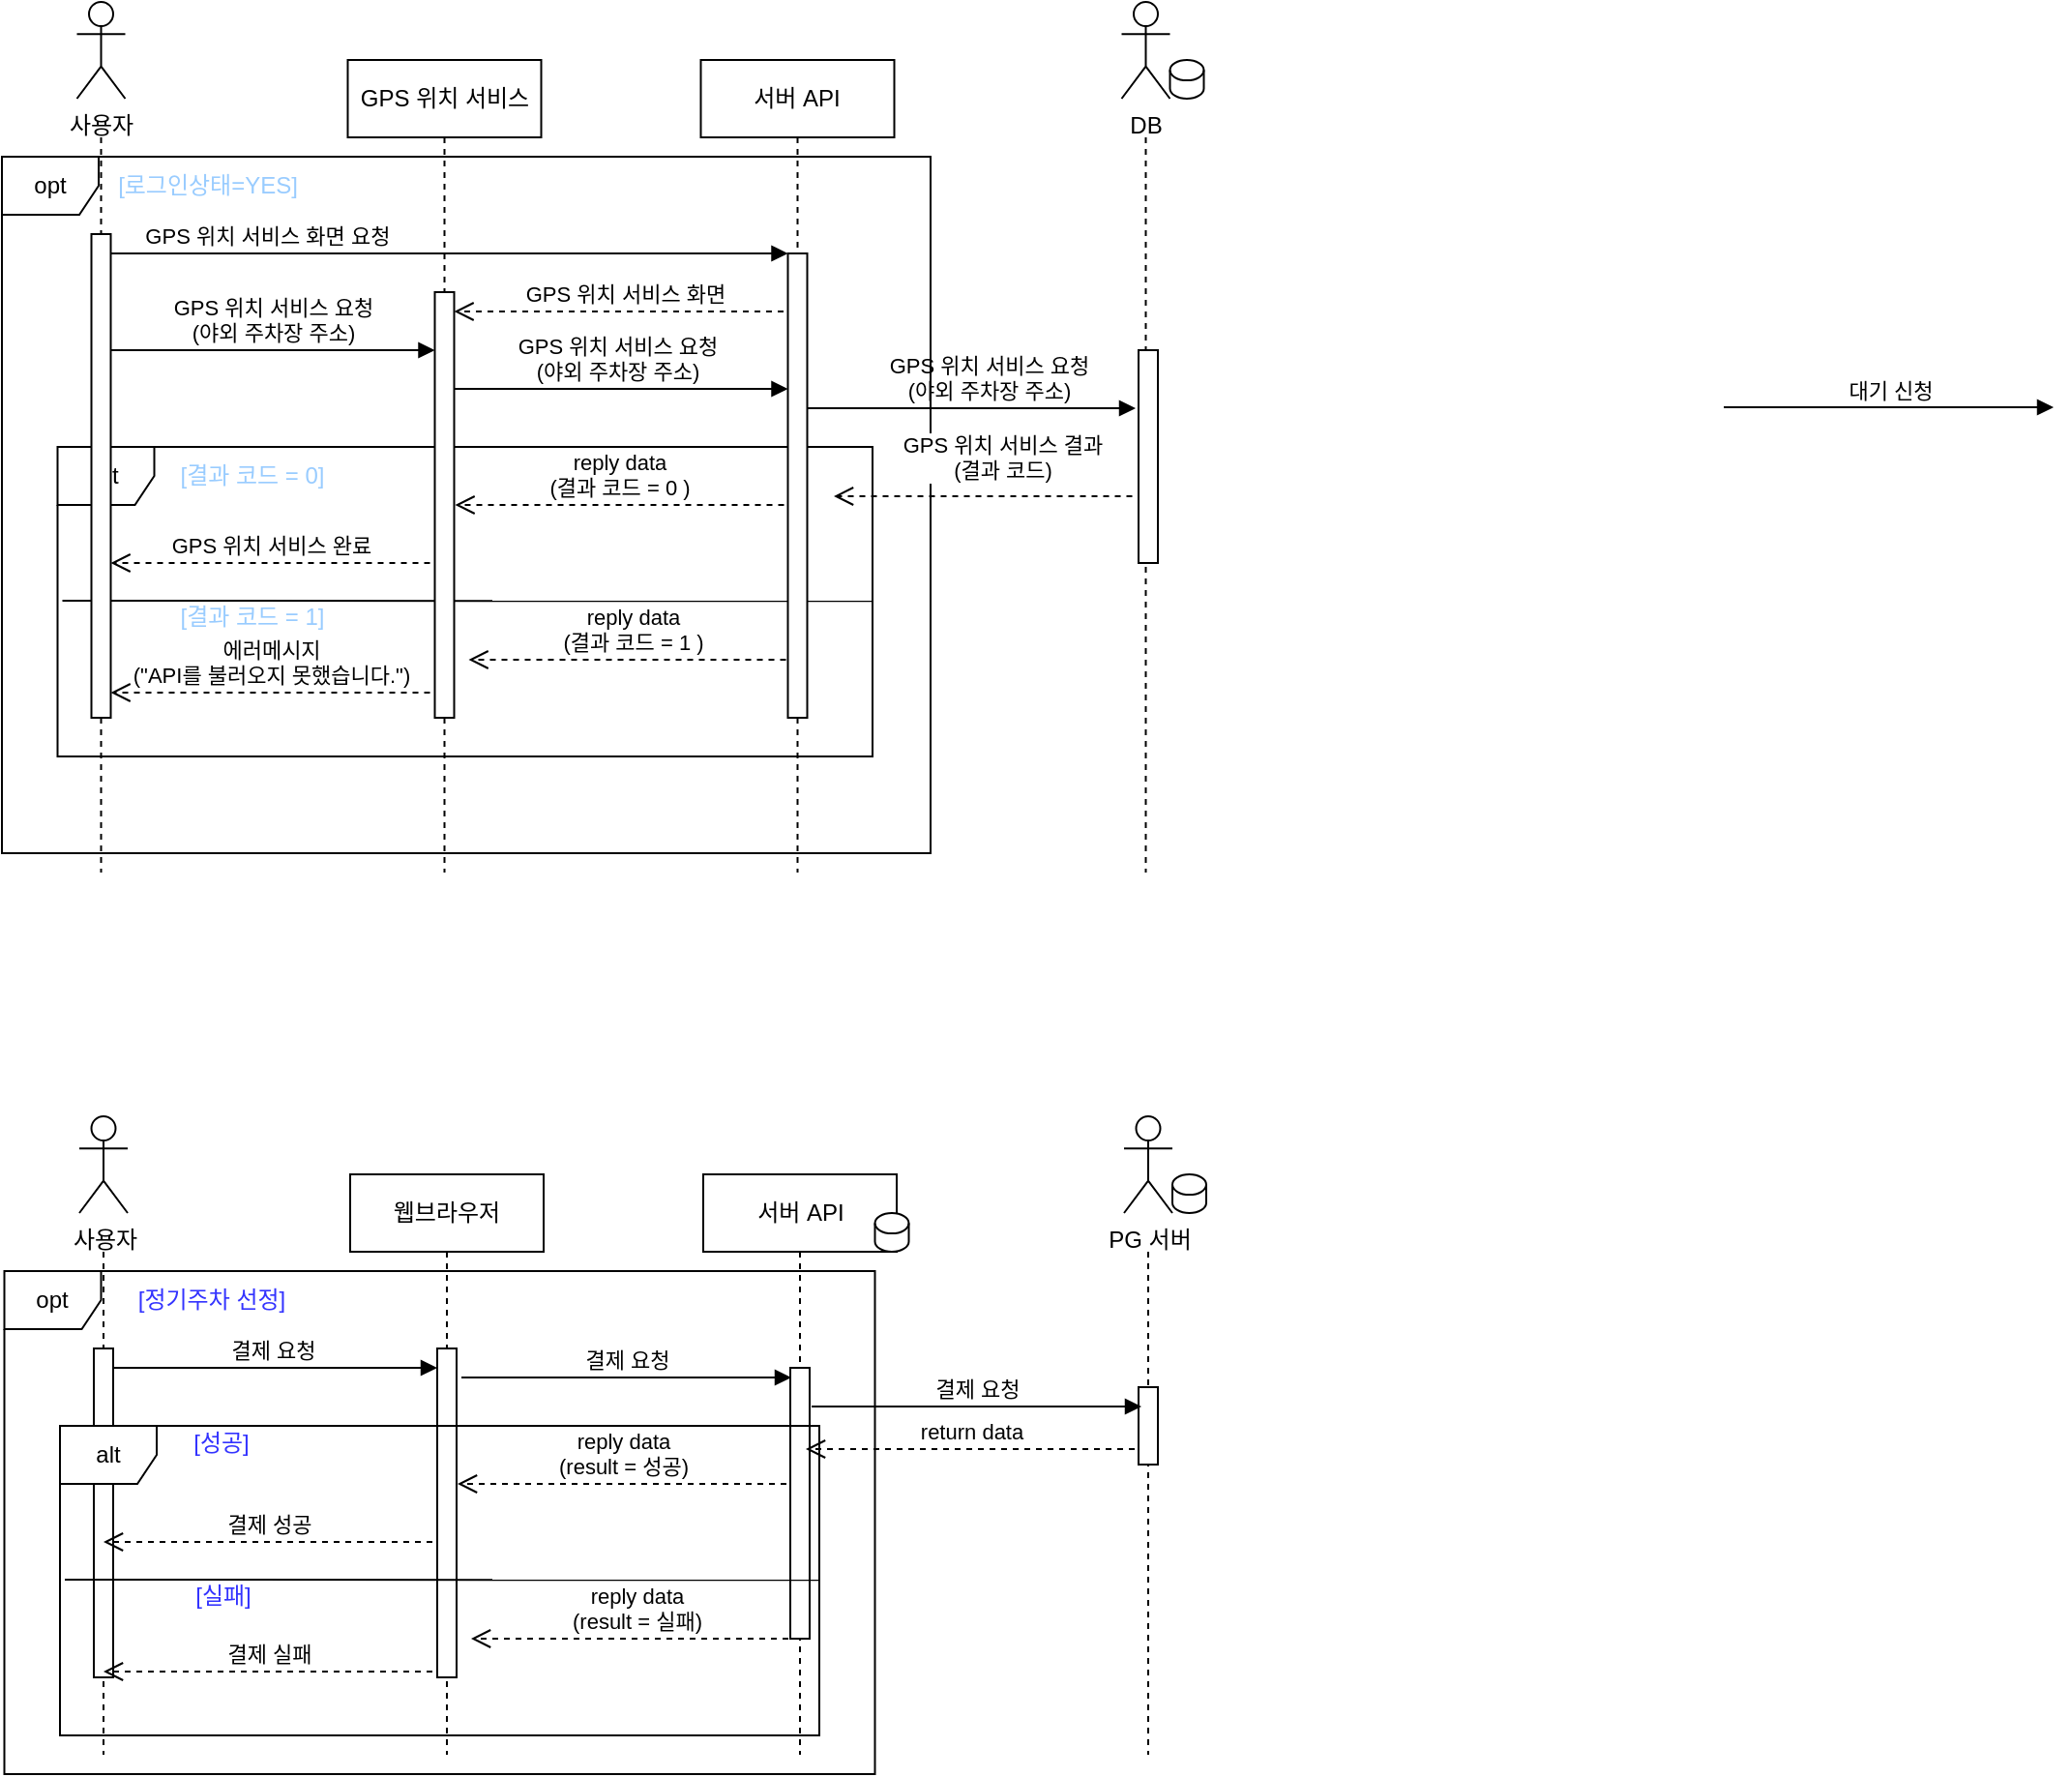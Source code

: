 <mxfile version="25.0.1" pages="4">
  <diagram id="CkX7IKVeA8xktEJk1OTl" name="사용자 12, 13, 14">
    <mxGraphModel dx="1068" dy="737" grid="1" gridSize="10" guides="1" tooltips="1" connect="1" arrows="0" fold="1" page="1" pageScale="1" pageWidth="827" pageHeight="1169" math="0" shadow="0">
      <root>
        <mxCell id="0" />
        <mxCell id="1" parent="0" />
        <mxCell id="KfvKK6j1dRAtLxp7CLel-7" value="GPS 위치 서비스 요청&lt;div&gt;(야외 주차장 주소)&lt;/div&gt;" style="html=1;verticalAlign=bottom;endArrow=block;edgeStyle=elbowEdgeStyle;elbow=horizontal;curved=0;rounded=0;" edge="1" parent="1">
          <mxGeometry x="0.136" relative="1" as="geometry">
            <mxPoint x="450" y="230" as="sourcePoint" />
            <Array as="points">
              <mxPoint x="535" y="230" />
            </Array>
            <mxPoint x="626" y="230" as="targetPoint" />
            <mxPoint as="offset" />
          </mxGeometry>
        </mxCell>
        <mxCell id="KfvKK6j1dRAtLxp7CLel-4" value="GPS 위치 서비스 요청&lt;div&gt;(야외 주차장 주소)&lt;/div&gt;" style="html=1;verticalAlign=bottom;endArrow=block;edgeStyle=elbowEdgeStyle;elbow=vertical;curved=0;rounded=0;" edge="1" parent="1" target="H3meOQHRYDxDSCgQVIrz-5">
          <mxGeometry x="0.036" relative="1" as="geometry">
            <mxPoint x="90" y="200" as="sourcePoint" />
            <Array as="points">
              <mxPoint x="175" y="200" />
            </Array>
            <mxPoint x="260.5" y="200" as="targetPoint" />
            <mxPoint as="offset" />
          </mxGeometry>
        </mxCell>
        <mxCell id="KfvKK6j1dRAtLxp7CLel-3" value="GPS 위치 서비스 화면" style="html=1;verticalAlign=bottom;endArrow=open;dashed=1;endSize=8;edgeStyle=elbowEdgeStyle;elbow=vertical;curved=0;rounded=0;" edge="1" parent="1" target="H3meOQHRYDxDSCgQVIrz-5">
          <mxGeometry relative="1" as="geometry">
            <mxPoint x="280" y="180" as="targetPoint" />
            <Array as="points">
              <mxPoint x="375" y="180" />
            </Array>
            <mxPoint x="450" y="180" as="sourcePoint" />
          </mxGeometry>
        </mxCell>
        <mxCell id="H3meOQHRYDxDSCgQVIrz-1" value="opt" style="shape=umlFrame;whiteSpace=wrap;html=1;pointerEvents=0;recursiveResize=0;container=1;collapsible=0;width=50;height=30;" parent="1" vertex="1">
          <mxGeometry x="40" y="100" width="480" height="360" as="geometry" />
        </mxCell>
        <mxCell id="KfvKK6j1dRAtLxp7CLel-5" value="GPS 위치 서비스 요청&lt;div&gt;(야외 주차장 주소)&lt;/div&gt;" style="html=1;verticalAlign=bottom;endArrow=block;edgeStyle=elbowEdgeStyle;elbow=horizontal;curved=0;rounded=0;" edge="1" parent="H3meOQHRYDxDSCgQVIrz-1" target="H3meOQHRYDxDSCgQVIrz-10">
          <mxGeometry relative="1" as="geometry">
            <mxPoint x="230" y="120" as="sourcePoint" />
            <Array as="points">
              <mxPoint x="315" y="120" />
            </Array>
            <mxPoint x="404" y="120" as="targetPoint" />
          </mxGeometry>
        </mxCell>
        <mxCell id="H3meOQHRYDxDSCgQVIrz-2" value="&lt;font color=&quot;#99ccff&quot;&gt;[로그인상태=YES]&lt;/font&gt;" style="text;html=1;align=center;verticalAlign=middle;resizable=0;points=[];autosize=1;strokeColor=none;fillColor=none;" parent="H3meOQHRYDxDSCgQVIrz-1" vertex="1">
          <mxGeometry x="46.25" width="120" height="30" as="geometry" />
        </mxCell>
        <mxCell id="H3meOQHRYDxDSCgQVIrz-3" value="GPS 위치 서비스 화면 요청&amp;nbsp;&amp;nbsp;" style="html=1;verticalAlign=bottom;endArrow=block;edgeStyle=elbowEdgeStyle;elbow=vertical;curved=0;rounded=0;" parent="H3meOQHRYDxDSCgQVIrz-1" edge="1" target="H3meOQHRYDxDSCgQVIrz-10">
          <mxGeometry x="-0.508" relative="1" as="geometry">
            <mxPoint x="53.25" y="50" as="sourcePoint" />
            <Array as="points">
              <mxPoint x="138.25" y="50" />
            </Array>
            <mxPoint x="223.75" y="50" as="targetPoint" />
            <mxPoint as="offset" />
          </mxGeometry>
        </mxCell>
        <mxCell id="H3meOQHRYDxDSCgQVIrz-18" value="alt" style="shape=umlFrame;whiteSpace=wrap;html=1;pointerEvents=0;recursiveResize=0;container=1;collapsible=0;width=50;height=30;" parent="H3meOQHRYDxDSCgQVIrz-1" vertex="1">
          <mxGeometry x="28.75" y="150" width="421.25" height="160" as="geometry" />
        </mxCell>
        <mxCell id="H3meOQHRYDxDSCgQVIrz-19" value="GPS 위치 서비스 완료" style="html=1;verticalAlign=bottom;endArrow=open;dashed=1;endSize=8;edgeStyle=elbowEdgeStyle;elbow=vertical;curved=0;rounded=0;" parent="H3meOQHRYDxDSCgQVIrz-18" edge="1" target="H3meOQHRYDxDSCgQVIrz-8">
          <mxGeometry relative="1" as="geometry">
            <mxPoint x="31.25" y="60" as="targetPoint" />
            <Array as="points">
              <mxPoint x="117.5" y="60" />
            </Array>
            <mxPoint x="192.5" y="60" as="sourcePoint" />
            <mxPoint as="offset" />
          </mxGeometry>
        </mxCell>
        <mxCell id="H3meOQHRYDxDSCgQVIrz-20" value="&lt;font color=&quot;#99ccff&quot;&gt;[결과 코드 = 0]&lt;/font&gt;" style="text;html=1;align=center;verticalAlign=middle;resizable=0;points=[];autosize=1;strokeColor=none;fillColor=none;" parent="H3meOQHRYDxDSCgQVIrz-18" vertex="1">
          <mxGeometry x="50" width="100" height="30" as="geometry" />
        </mxCell>
        <mxCell id="H3meOQHRYDxDSCgQVIrz-21" value="" style="endArrow=none;html=1;rounded=0;entryX=0.999;entryY=0.498;entryDx=0;entryDy=0;entryPerimeter=0;" parent="H3meOQHRYDxDSCgQVIrz-18" target="H3meOQHRYDxDSCgQVIrz-18" edge="1">
          <mxGeometry width="50" height="50" relative="1" as="geometry">
            <mxPoint x="2.5" y="79.5" as="sourcePoint" />
            <mxPoint x="382.5" y="80" as="targetPoint" />
          </mxGeometry>
        </mxCell>
        <mxCell id="H3meOQHRYDxDSCgQVIrz-22" value="&lt;span style=&quot;color: rgb(153, 204, 255);&quot;&gt;[결과 코드 = 1]&lt;/span&gt;" style="text;html=1;align=center;verticalAlign=middle;resizable=0;points=[];autosize=1;strokeColor=none;fillColor=none;" parent="H3meOQHRYDxDSCgQVIrz-18" vertex="1">
          <mxGeometry x="50" y="73" width="100" height="30" as="geometry" />
        </mxCell>
        <mxCell id="H3meOQHRYDxDSCgQVIrz-23" value="reply data&lt;div&gt;(결과 코드 = 0 )&lt;/div&gt;" style="html=1;verticalAlign=bottom;endArrow=open;dashed=1;endSize=8;edgeStyle=elbowEdgeStyle;elbow=vertical;curved=0;rounded=0;" parent="H3meOQHRYDxDSCgQVIrz-18" edge="1">
          <mxGeometry relative="1" as="geometry">
            <mxPoint x="205.5" y="30" as="targetPoint" />
            <Array as="points">
              <mxPoint x="300.5" y="30" />
            </Array>
            <mxPoint x="375.5" y="30" as="sourcePoint" />
            <mxPoint as="offset" />
          </mxGeometry>
        </mxCell>
        <mxCell id="H3meOQHRYDxDSCgQVIrz-24" value="reply data&lt;div&gt;(결과 코드 = 1 )&lt;/div&gt;" style="html=1;verticalAlign=bottom;endArrow=open;dashed=1;endSize=8;edgeStyle=elbowEdgeStyle;elbow=vertical;curved=0;rounded=0;" parent="H3meOQHRYDxDSCgQVIrz-18" edge="1">
          <mxGeometry relative="1" as="geometry">
            <mxPoint x="212.5" y="110" as="targetPoint" />
            <Array as="points">
              <mxPoint x="307.5" y="110" />
            </Array>
            <mxPoint x="382.5" y="110" as="sourcePoint" />
            <mxPoint as="offset" />
          </mxGeometry>
        </mxCell>
        <mxCell id="H3meOQHRYDxDSCgQVIrz-25" value="에러메시지&lt;div&gt;(&quot;API를 불러오지 못했습니다.&quot;)&lt;/div&gt;" style="html=1;verticalAlign=bottom;endArrow=open;dashed=1;endSize=8;edgeStyle=elbowEdgeStyle;elbow=vertical;curved=0;rounded=0;" parent="H3meOQHRYDxDSCgQVIrz-18" edge="1" target="H3meOQHRYDxDSCgQVIrz-8">
          <mxGeometry relative="1" as="geometry">
            <mxPoint x="31.25" y="127" as="targetPoint" />
            <Array as="points">
              <mxPoint x="117.5" y="127" />
            </Array>
            <mxPoint x="192.5" y="127" as="sourcePoint" />
            <mxPoint as="offset" />
          </mxGeometry>
        </mxCell>
        <mxCell id="H3meOQHRYDxDSCgQVIrz-4" value="GPS 위치 서비스" style="shape=umlLifeline;perimeter=lifelinePerimeter;whiteSpace=wrap;html=1;container=0;dropTarget=0;collapsible=0;recursiveResize=0;outlineConnect=0;portConstraint=eastwest;newEdgeStyle={&quot;edgeStyle&quot;:&quot;elbowEdgeStyle&quot;,&quot;elbow&quot;:&quot;vertical&quot;,&quot;curved&quot;:0,&quot;rounded&quot;:0};" parent="1" vertex="1">
          <mxGeometry x="218.75" y="50" width="100" height="420" as="geometry" />
        </mxCell>
        <mxCell id="H3meOQHRYDxDSCgQVIrz-5" value="" style="html=1;points=[];perimeter=orthogonalPerimeter;outlineConnect=0;targetShapes=umlLifeline;portConstraint=eastwest;newEdgeStyle={&quot;edgeStyle&quot;:&quot;elbowEdgeStyle&quot;,&quot;elbow&quot;:&quot;vertical&quot;,&quot;curved&quot;:0,&quot;rounded&quot;:0};" parent="H3meOQHRYDxDSCgQVIrz-4" vertex="1">
          <mxGeometry x="45" y="120" width="10" height="220" as="geometry" />
        </mxCell>
        <mxCell id="H3meOQHRYDxDSCgQVIrz-6" value="사용자" style="shape=umlActor;verticalLabelPosition=bottom;verticalAlign=top;html=1;" parent="1" vertex="1">
          <mxGeometry x="78.75" y="20" width="25" height="50" as="geometry" />
        </mxCell>
        <mxCell id="H3meOQHRYDxDSCgQVIrz-7" value="" style="shape=umlLifeline;perimeter=lifelinePerimeter;whiteSpace=wrap;html=1;container=0;dropTarget=0;collapsible=0;recursiveResize=0;outlineConnect=0;portConstraint=eastwest;newEdgeStyle={&quot;edgeStyle&quot;:&quot;elbowEdgeStyle&quot;,&quot;elbow&quot;:&quot;vertical&quot;,&quot;curved&quot;:0,&quot;rounded&quot;:0};size=0;" parent="1" vertex="1">
          <mxGeometry x="41.25" y="90" width="100" height="380" as="geometry" />
        </mxCell>
        <mxCell id="H3meOQHRYDxDSCgQVIrz-8" value="" style="html=1;points=[];perimeter=orthogonalPerimeter;outlineConnect=0;targetShapes=umlLifeline;portConstraint=eastwest;newEdgeStyle={&quot;edgeStyle&quot;:&quot;elbowEdgeStyle&quot;,&quot;elbow&quot;:&quot;vertical&quot;,&quot;curved&quot;:0,&quot;rounded&quot;:0};" parent="H3meOQHRYDxDSCgQVIrz-7" vertex="1">
          <mxGeometry x="45" y="50" width="10" height="250" as="geometry" />
        </mxCell>
        <mxCell id="H3meOQHRYDxDSCgQVIrz-9" value="서버 API" style="shape=umlLifeline;perimeter=lifelinePerimeter;whiteSpace=wrap;html=1;container=0;dropTarget=0;collapsible=0;recursiveResize=0;outlineConnect=0;portConstraint=eastwest;newEdgeStyle={&quot;edgeStyle&quot;:&quot;elbowEdgeStyle&quot;,&quot;elbow&quot;:&quot;vertical&quot;,&quot;curved&quot;:0,&quot;rounded&quot;:0};" parent="1" vertex="1">
          <mxGeometry x="401.25" y="50" width="100" height="420" as="geometry" />
        </mxCell>
        <mxCell id="H3meOQHRYDxDSCgQVIrz-10" value="" style="html=1;points=[];perimeter=orthogonalPerimeter;outlineConnect=0;targetShapes=umlLifeline;portConstraint=eastwest;newEdgeStyle={&quot;edgeStyle&quot;:&quot;elbowEdgeStyle&quot;,&quot;elbow&quot;:&quot;vertical&quot;,&quot;curved&quot;:0,&quot;rounded&quot;:0};" parent="H3meOQHRYDxDSCgQVIrz-9" vertex="1">
          <mxGeometry x="45" y="100" width="10" height="240" as="geometry" />
        </mxCell>
        <mxCell id="H3meOQHRYDxDSCgQVIrz-11" value="대기 신청" style="html=1;verticalAlign=bottom;endArrow=block;edgeStyle=elbowEdgeStyle;elbow=horizontal;curved=0;rounded=0;" parent="1" edge="1">
          <mxGeometry relative="1" as="geometry">
            <mxPoint x="930" y="229.5" as="sourcePoint" />
            <Array as="points">
              <mxPoint x="1015" y="229.5" />
            </Array>
            <mxPoint x="1100.5" y="229.5" as="targetPoint" />
          </mxGeometry>
        </mxCell>
        <mxCell id="H3meOQHRYDxDSCgQVIrz-12" value="" style="shape=umlLifeline;perimeter=lifelinePerimeter;whiteSpace=wrap;html=1;container=0;dropTarget=0;collapsible=0;recursiveResize=0;outlineConnect=0;portConstraint=eastwest;newEdgeStyle={&quot;edgeStyle&quot;:&quot;elbowEdgeStyle&quot;,&quot;elbow&quot;:&quot;vertical&quot;,&quot;curved&quot;:0,&quot;rounded&quot;:0};size=0;" parent="1" vertex="1">
          <mxGeometry x="581.25" y="90" width="100" height="380" as="geometry" />
        </mxCell>
        <mxCell id="H3meOQHRYDxDSCgQVIrz-13" value="" style="html=1;points=[];perimeter=orthogonalPerimeter;outlineConnect=0;targetShapes=umlLifeline;portConstraint=eastwest;newEdgeStyle={&quot;edgeStyle&quot;:&quot;elbowEdgeStyle&quot;,&quot;elbow&quot;:&quot;vertical&quot;,&quot;curved&quot;:0,&quot;rounded&quot;:0};" parent="H3meOQHRYDxDSCgQVIrz-12" vertex="1">
          <mxGeometry x="46.25" y="110" width="10" height="110" as="geometry" />
        </mxCell>
        <mxCell id="H3meOQHRYDxDSCgQVIrz-14" value="" style="shape=cylinder3;whiteSpace=wrap;html=1;boundedLbl=1;backgroundOutline=1;size=5.278;" parent="1" vertex="1">
          <mxGeometry x="643.75" y="50" width="17.5" height="20" as="geometry" />
        </mxCell>
        <mxCell id="H3meOQHRYDxDSCgQVIrz-16" value="DB" style="shape=umlActor;verticalLabelPosition=bottom;verticalAlign=top;html=1;" parent="1" vertex="1">
          <mxGeometry x="618.75" y="20" width="25" height="50" as="geometry" />
        </mxCell>
        <mxCell id="H3meOQHRYDxDSCgQVIrz-17" value="GPS 위치 서비스 결과&lt;div&gt;(결과 코드)&lt;/div&gt;" style="html=1;verticalAlign=bottom;endArrow=open;dashed=1;endSize=8;edgeStyle=elbowEdgeStyle;elbow=vertical;curved=0;rounded=0;" parent="1" edge="1">
          <mxGeometry x="-0.127" y="-5" relative="1" as="geometry">
            <mxPoint x="470" y="276" as="targetPoint" />
            <Array as="points">
              <mxPoint x="549.25" y="275.5" />
            </Array>
            <mxPoint x="624.25" y="275.5" as="sourcePoint" />
            <mxPoint as="offset" />
          </mxGeometry>
        </mxCell>
        <mxCell id="j5VOxmZojk0O5T2Iahud-1" value="opt" style="shape=umlFrame;whiteSpace=wrap;html=1;pointerEvents=0;recursiveResize=0;container=1;collapsible=0;width=50;height=30;" parent="1" vertex="1">
          <mxGeometry x="41.25" y="676" width="450" height="260" as="geometry" />
        </mxCell>
        <mxCell id="j5VOxmZojk0O5T2Iahud-2" value="&lt;font color=&quot;#3333ff&quot;&gt;[정기주차 선정]&lt;/font&gt;" style="text;html=1;align=center;verticalAlign=middle;resizable=0;points=[];autosize=1;strokeColor=none;fillColor=none;" parent="j5VOxmZojk0O5T2Iahud-1" vertex="1">
          <mxGeometry x="51.25" width="110" height="30" as="geometry" />
        </mxCell>
        <mxCell id="j5VOxmZojk0O5T2Iahud-3" value="결제 요청" style="html=1;verticalAlign=bottom;endArrow=block;edgeStyle=elbowEdgeStyle;elbow=horizontal;curved=0;rounded=0;" parent="j5VOxmZojk0O5T2Iahud-1" edge="1">
          <mxGeometry relative="1" as="geometry">
            <mxPoint x="53.25" y="50" as="sourcePoint" />
            <Array as="points">
              <mxPoint x="138.25" y="50" />
            </Array>
            <mxPoint x="223.75" y="50" as="targetPoint" />
          </mxGeometry>
        </mxCell>
        <mxCell id="j5VOxmZojk0O5T2Iahud-4" value="웹브라우저" style="shape=umlLifeline;perimeter=lifelinePerimeter;whiteSpace=wrap;html=1;container=0;dropTarget=0;collapsible=0;recursiveResize=0;outlineConnect=0;portConstraint=eastwest;newEdgeStyle={&quot;edgeStyle&quot;:&quot;elbowEdgeStyle&quot;,&quot;elbow&quot;:&quot;vertical&quot;,&quot;curved&quot;:0,&quot;rounded&quot;:0};" parent="1" vertex="1">
          <mxGeometry x="220" y="626" width="100" height="300" as="geometry" />
        </mxCell>
        <mxCell id="j5VOxmZojk0O5T2Iahud-5" value="" style="html=1;points=[];perimeter=orthogonalPerimeter;outlineConnect=0;targetShapes=umlLifeline;portConstraint=eastwest;newEdgeStyle={&quot;edgeStyle&quot;:&quot;elbowEdgeStyle&quot;,&quot;elbow&quot;:&quot;vertical&quot;,&quot;curved&quot;:0,&quot;rounded&quot;:0};" parent="j5VOxmZojk0O5T2Iahud-4" vertex="1">
          <mxGeometry x="45" y="90" width="10" height="170" as="geometry" />
        </mxCell>
        <mxCell id="j5VOxmZojk0O5T2Iahud-6" value="사용자" style="shape=umlActor;verticalLabelPosition=bottom;verticalAlign=top;html=1;" parent="1" vertex="1">
          <mxGeometry x="80" y="596" width="25" height="50" as="geometry" />
        </mxCell>
        <mxCell id="j5VOxmZojk0O5T2Iahud-7" value="" style="shape=umlLifeline;perimeter=lifelinePerimeter;whiteSpace=wrap;html=1;container=0;dropTarget=0;collapsible=0;recursiveResize=0;outlineConnect=0;portConstraint=eastwest;newEdgeStyle={&quot;edgeStyle&quot;:&quot;elbowEdgeStyle&quot;,&quot;elbow&quot;:&quot;vertical&quot;,&quot;curved&quot;:0,&quot;rounded&quot;:0};size=0;" parent="1" vertex="1">
          <mxGeometry x="42.5" y="666" width="100" height="260" as="geometry" />
        </mxCell>
        <mxCell id="j5VOxmZojk0O5T2Iahud-8" value="" style="html=1;points=[];perimeter=orthogonalPerimeter;outlineConnect=0;targetShapes=umlLifeline;portConstraint=eastwest;newEdgeStyle={&quot;edgeStyle&quot;:&quot;elbowEdgeStyle&quot;,&quot;elbow&quot;:&quot;vertical&quot;,&quot;curved&quot;:0,&quot;rounded&quot;:0};" parent="j5VOxmZojk0O5T2Iahud-7" vertex="1">
          <mxGeometry x="45" y="50" width="10" height="170" as="geometry" />
        </mxCell>
        <mxCell id="j5VOxmZojk0O5T2Iahud-9" value="서버 API" style="shape=umlLifeline;perimeter=lifelinePerimeter;whiteSpace=wrap;html=1;container=0;dropTarget=0;collapsible=0;recursiveResize=0;outlineConnect=0;portConstraint=eastwest;newEdgeStyle={&quot;edgeStyle&quot;:&quot;elbowEdgeStyle&quot;,&quot;elbow&quot;:&quot;vertical&quot;,&quot;curved&quot;:0,&quot;rounded&quot;:0};" parent="1" vertex="1">
          <mxGeometry x="402.5" y="626" width="100" height="300" as="geometry" />
        </mxCell>
        <mxCell id="j5VOxmZojk0O5T2Iahud-10" value="" style="html=1;points=[];perimeter=orthogonalPerimeter;outlineConnect=0;targetShapes=umlLifeline;portConstraint=eastwest;newEdgeStyle={&quot;edgeStyle&quot;:&quot;elbowEdgeStyle&quot;,&quot;elbow&quot;:&quot;vertical&quot;,&quot;curved&quot;:0,&quot;rounded&quot;:0};" parent="j5VOxmZojk0O5T2Iahud-9" vertex="1">
          <mxGeometry x="45" y="100" width="10" height="140" as="geometry" />
        </mxCell>
        <mxCell id="j5VOxmZojk0O5T2Iahud-11" value="결제 요청" style="html=1;verticalAlign=bottom;endArrow=block;edgeStyle=elbowEdgeStyle;elbow=horizontal;curved=0;rounded=0;" parent="1" edge="1">
          <mxGeometry relative="1" as="geometry">
            <mxPoint x="277.5" y="731" as="sourcePoint" />
            <Array as="points">
              <mxPoint x="362.5" y="731" />
            </Array>
            <mxPoint x="448" y="731" as="targetPoint" />
          </mxGeometry>
        </mxCell>
        <mxCell id="j5VOxmZojk0O5T2Iahud-12" value="" style="shape=umlLifeline;perimeter=lifelinePerimeter;whiteSpace=wrap;html=1;container=0;dropTarget=0;collapsible=0;recursiveResize=0;outlineConnect=0;portConstraint=eastwest;newEdgeStyle={&quot;edgeStyle&quot;:&quot;elbowEdgeStyle&quot;,&quot;elbow&quot;:&quot;vertical&quot;,&quot;curved&quot;:0,&quot;rounded&quot;:0};size=0;" parent="1" vertex="1">
          <mxGeometry x="582.5" y="666" width="100" height="260" as="geometry" />
        </mxCell>
        <mxCell id="j5VOxmZojk0O5T2Iahud-13" value="" style="html=1;points=[];perimeter=orthogonalPerimeter;outlineConnect=0;targetShapes=umlLifeline;portConstraint=eastwest;newEdgeStyle={&quot;edgeStyle&quot;:&quot;elbowEdgeStyle&quot;,&quot;elbow&quot;:&quot;vertical&quot;,&quot;curved&quot;:0,&quot;rounded&quot;:0};" parent="j5VOxmZojk0O5T2Iahud-12" vertex="1">
          <mxGeometry x="45" y="70" width="10" height="40" as="geometry" />
        </mxCell>
        <mxCell id="j5VOxmZojk0O5T2Iahud-14" value="" style="shape=cylinder3;whiteSpace=wrap;html=1;boundedLbl=1;backgroundOutline=1;size=5.278;" parent="1" vertex="1">
          <mxGeometry x="645" y="626" width="17.5" height="20" as="geometry" />
        </mxCell>
        <mxCell id="j5VOxmZojk0O5T2Iahud-15" value="결제 요청" style="html=1;verticalAlign=bottom;endArrow=block;edgeStyle=elbowEdgeStyle;elbow=horizontal;curved=0;rounded=0;" parent="1" edge="1">
          <mxGeometry relative="1" as="geometry">
            <mxPoint x="458.5" y="746" as="sourcePoint" />
            <Array as="points">
              <mxPoint x="543.5" y="746" />
            </Array>
            <mxPoint x="629" y="746" as="targetPoint" />
          </mxGeometry>
        </mxCell>
        <mxCell id="j5VOxmZojk0O5T2Iahud-16" value="PG 서버" style="shape=umlActor;verticalLabelPosition=bottom;verticalAlign=top;html=1;" parent="1" vertex="1">
          <mxGeometry x="620" y="596" width="25" height="50" as="geometry" />
        </mxCell>
        <mxCell id="j5VOxmZojk0O5T2Iahud-17" value="return data" style="html=1;verticalAlign=bottom;endArrow=open;dashed=1;endSize=8;edgeStyle=elbowEdgeStyle;elbow=vertical;curved=0;rounded=0;" parent="1" edge="1">
          <mxGeometry relative="1" as="geometry">
            <mxPoint x="455.5" y="768" as="targetPoint" />
            <Array as="points">
              <mxPoint x="550.5" y="768" />
            </Array>
            <mxPoint x="625.5" y="768" as="sourcePoint" />
          </mxGeometry>
        </mxCell>
        <mxCell id="j5VOxmZojk0O5T2Iahud-18" value="alt" style="shape=umlFrame;whiteSpace=wrap;html=1;pointerEvents=0;recursiveResize=0;container=1;collapsible=0;width=50;height=30;" parent="1" vertex="1">
          <mxGeometry x="70" y="756" width="392.5" height="160" as="geometry" />
        </mxCell>
        <mxCell id="j5VOxmZojk0O5T2Iahud-19" value="결제 성공" style="html=1;verticalAlign=bottom;endArrow=open;dashed=1;endSize=8;edgeStyle=elbowEdgeStyle;elbow=horizontal;curved=0;rounded=0;" parent="j5VOxmZojk0O5T2Iahud-18" edge="1">
          <mxGeometry relative="1" as="geometry">
            <mxPoint x="22.5" y="60" as="targetPoint" />
            <Array as="points">
              <mxPoint x="117.5" y="60" />
            </Array>
            <mxPoint x="192.5" y="60" as="sourcePoint" />
            <mxPoint as="offset" />
          </mxGeometry>
        </mxCell>
        <mxCell id="j5VOxmZojk0O5T2Iahud-20" value="&lt;font color=&quot;#3333ff&quot;&gt;[성공]&lt;/font&gt;" style="text;html=1;align=center;verticalAlign=middle;resizable=0;points=[];autosize=1;strokeColor=none;fillColor=none;" parent="j5VOxmZojk0O5T2Iahud-18" vertex="1">
          <mxGeometry x="57.5" y="-6" width="50" height="30" as="geometry" />
        </mxCell>
        <mxCell id="j5VOxmZojk0O5T2Iahud-21" value="" style="endArrow=none;html=1;rounded=0;entryX=0.999;entryY=0.498;entryDx=0;entryDy=0;entryPerimeter=0;" parent="j5VOxmZojk0O5T2Iahud-18" target="j5VOxmZojk0O5T2Iahud-18" edge="1">
          <mxGeometry width="50" height="50" relative="1" as="geometry">
            <mxPoint x="2.5" y="79.5" as="sourcePoint" />
            <mxPoint x="382.5" y="80" as="targetPoint" />
          </mxGeometry>
        </mxCell>
        <mxCell id="j5VOxmZojk0O5T2Iahud-22" value="&lt;font color=&quot;#3333ff&quot;&gt;[실패]&lt;/font&gt;" style="text;html=1;align=center;verticalAlign=middle;resizable=0;points=[];autosize=1;strokeColor=none;fillColor=none;" parent="j5VOxmZojk0O5T2Iahud-18" vertex="1">
          <mxGeometry x="59.25" y="73" width="50" height="30" as="geometry" />
        </mxCell>
        <mxCell id="j5VOxmZojk0O5T2Iahud-23" value="reply data&lt;div&gt;(result = 성공)&lt;/div&gt;" style="html=1;verticalAlign=bottom;endArrow=open;dashed=1;endSize=8;edgeStyle=elbowEdgeStyle;elbow=horizontal;curved=0;rounded=0;" parent="j5VOxmZojk0O5T2Iahud-18" edge="1">
          <mxGeometry relative="1" as="geometry">
            <mxPoint x="205.5" y="30" as="targetPoint" />
            <Array as="points">
              <mxPoint x="300.5" y="30" />
            </Array>
            <mxPoint x="375.5" y="30" as="sourcePoint" />
            <mxPoint as="offset" />
          </mxGeometry>
        </mxCell>
        <mxCell id="j5VOxmZojk0O5T2Iahud-24" value="reply data&lt;div&gt;(result = 실패)&lt;/div&gt;" style="html=1;verticalAlign=bottom;endArrow=open;dashed=1;endSize=8;edgeStyle=elbowEdgeStyle;elbow=horizontal;curved=0;rounded=0;" parent="j5VOxmZojk0O5T2Iahud-18" edge="1">
          <mxGeometry relative="1" as="geometry">
            <mxPoint x="212.5" y="110" as="targetPoint" />
            <Array as="points">
              <mxPoint x="307.5" y="110" />
            </Array>
            <mxPoint x="382.5" y="110" as="sourcePoint" />
            <mxPoint as="offset" />
          </mxGeometry>
        </mxCell>
        <mxCell id="j5VOxmZojk0O5T2Iahud-25" value="결제 실패" style="html=1;verticalAlign=bottom;endArrow=open;dashed=1;endSize=8;edgeStyle=elbowEdgeStyle;elbow=horizontal;curved=0;rounded=0;" parent="j5VOxmZojk0O5T2Iahud-18" edge="1">
          <mxGeometry relative="1" as="geometry">
            <mxPoint x="22.5" y="127" as="targetPoint" />
            <Array as="points">
              <mxPoint x="117.5" y="127" />
            </Array>
            <mxPoint x="192.5" y="127" as="sourcePoint" />
            <mxPoint as="offset" />
          </mxGeometry>
        </mxCell>
        <mxCell id="7sI7qb94LZKPJRnD2jtG-1" value="" style="shape=cylinder3;whiteSpace=wrap;html=1;boundedLbl=1;backgroundOutline=1;size=5.278;" parent="1" vertex="1">
          <mxGeometry x="491.25" y="646" width="17.5" height="20" as="geometry" />
        </mxCell>
      </root>
    </mxGraphModel>
  </diagram>
  <diagram name="Page-1" id="2YBvvXClWsGukQMizWep">
    <mxGraphModel dx="842" dy="894" grid="1" gridSize="10" guides="1" tooltips="1" connect="1" arrows="1" fold="1" page="1" pageScale="1" pageWidth="850" pageHeight="1100" math="0" shadow="0">
      <root>
        <mxCell id="0" />
        <mxCell id="1" parent="0" />
        <mxCell id="aM9ryv3xv72pqoxQDRHE-5" value="웹브라우저" style="shape=umlLifeline;perimeter=lifelinePerimeter;whiteSpace=wrap;html=1;container=0;dropTarget=0;collapsible=0;recursiveResize=0;outlineConnect=0;portConstraint=eastwest;newEdgeStyle={&quot;edgeStyle&quot;:&quot;elbowEdgeStyle&quot;,&quot;elbow&quot;:&quot;vertical&quot;,&quot;curved&quot;:0,&quot;rounded&quot;:0};" parent="1" vertex="1">
          <mxGeometry x="307.5" y="70" width="100" height="300" as="geometry" />
        </mxCell>
        <mxCell id="aM9ryv3xv72pqoxQDRHE-6" value="" style="html=1;points=[];perimeter=orthogonalPerimeter;outlineConnect=0;targetShapes=umlLifeline;portConstraint=eastwest;newEdgeStyle={&quot;edgeStyle&quot;:&quot;elbowEdgeStyle&quot;,&quot;elbow&quot;:&quot;vertical&quot;,&quot;curved&quot;:0,&quot;rounded&quot;:0};" parent="aM9ryv3xv72pqoxQDRHE-5" vertex="1">
          <mxGeometry x="45" y="80" width="10" height="170" as="geometry" />
        </mxCell>
        <mxCell id="EDiRfuS-k3jFseiBivye-4" value="사용자" style="shape=umlActor;verticalLabelPosition=bottom;verticalAlign=top;html=1;" parent="1" vertex="1">
          <mxGeometry x="167.5" y="40" width="25" height="50" as="geometry" />
        </mxCell>
        <mxCell id="EDiRfuS-k3jFseiBivye-6" value="" style="shape=umlLifeline;perimeter=lifelinePerimeter;whiteSpace=wrap;html=1;container=0;dropTarget=0;collapsible=0;recursiveResize=0;outlineConnect=0;portConstraint=eastwest;newEdgeStyle={&quot;edgeStyle&quot;:&quot;elbowEdgeStyle&quot;,&quot;elbow&quot;:&quot;vertical&quot;,&quot;curved&quot;:0,&quot;rounded&quot;:0};size=0;" parent="1" vertex="1">
          <mxGeometry x="130" y="110" width="100" height="260" as="geometry" />
        </mxCell>
        <mxCell id="EDiRfuS-k3jFseiBivye-7" value="" style="html=1;points=[];perimeter=orthogonalPerimeter;outlineConnect=0;targetShapes=umlLifeline;portConstraint=eastwest;newEdgeStyle={&quot;edgeStyle&quot;:&quot;elbowEdgeStyle&quot;,&quot;elbow&quot;:&quot;vertical&quot;,&quot;curved&quot;:0,&quot;rounded&quot;:0};" parent="EDiRfuS-k3jFseiBivye-6" vertex="1">
          <mxGeometry x="45" y="35" width="10" height="185" as="geometry" />
        </mxCell>
        <mxCell id="EDiRfuS-k3jFseiBivye-9" value="서버 API" style="shape=umlLifeline;perimeter=lifelinePerimeter;whiteSpace=wrap;html=1;container=0;dropTarget=0;collapsible=0;recursiveResize=0;outlineConnect=0;portConstraint=eastwest;newEdgeStyle={&quot;edgeStyle&quot;:&quot;elbowEdgeStyle&quot;,&quot;elbow&quot;:&quot;vertical&quot;,&quot;curved&quot;:0,&quot;rounded&quot;:0};" parent="1" vertex="1">
          <mxGeometry x="490" y="70" width="100" height="300" as="geometry" />
        </mxCell>
        <mxCell id="EDiRfuS-k3jFseiBivye-10" value="" style="html=1;points=[];perimeter=orthogonalPerimeter;outlineConnect=0;targetShapes=umlLifeline;portConstraint=eastwest;newEdgeStyle={&quot;edgeStyle&quot;:&quot;elbowEdgeStyle&quot;,&quot;elbow&quot;:&quot;vertical&quot;,&quot;curved&quot;:0,&quot;rounded&quot;:0};" parent="EDiRfuS-k3jFseiBivye-9" vertex="1">
          <mxGeometry x="45" y="100" width="10" height="140" as="geometry" />
        </mxCell>
        <mxCell id="EDiRfuS-k3jFseiBivye-11" value="정기주차 신청" style="html=1;verticalAlign=bottom;endArrow=block;edgeStyle=elbowEdgeStyle;elbow=horizontal;curved=0;rounded=0;" parent="1" edge="1">
          <mxGeometry relative="1" as="geometry">
            <mxPoint x="182.5" y="150" as="sourcePoint" />
            <Array as="points">
              <mxPoint x="267.5" y="150" />
            </Array>
            <mxPoint x="353" y="150" as="targetPoint" />
          </mxGeometry>
        </mxCell>
        <mxCell id="EDiRfuS-k3jFseiBivye-12" value="정기주차 신청" style="html=1;verticalAlign=bottom;endArrow=block;edgeStyle=elbowEdgeStyle;elbow=vertical;curved=0;rounded=0;" parent="1" edge="1">
          <mxGeometry relative="1" as="geometry">
            <mxPoint x="365" y="175" as="sourcePoint" />
            <Array as="points">
              <mxPoint x="450" y="175" />
            </Array>
            <mxPoint x="535.5" y="175" as="targetPoint" />
          </mxGeometry>
        </mxCell>
        <mxCell id="EDiRfuS-k3jFseiBivye-20" value="" style="shape=umlLifeline;perimeter=lifelinePerimeter;whiteSpace=wrap;html=1;container=0;dropTarget=0;collapsible=0;recursiveResize=0;outlineConnect=0;portConstraint=eastwest;newEdgeStyle={&quot;edgeStyle&quot;:&quot;elbowEdgeStyle&quot;,&quot;elbow&quot;:&quot;vertical&quot;,&quot;curved&quot;:0,&quot;rounded&quot;:0};size=0;" parent="1" vertex="1">
          <mxGeometry x="670" y="110" width="100" height="260" as="geometry" />
        </mxCell>
        <mxCell id="EDiRfuS-k3jFseiBivye-21" value="" style="html=1;points=[];perimeter=orthogonalPerimeter;outlineConnect=0;targetShapes=umlLifeline;portConstraint=eastwest;newEdgeStyle={&quot;edgeStyle&quot;:&quot;elbowEdgeStyle&quot;,&quot;elbow&quot;:&quot;vertical&quot;,&quot;curved&quot;:0,&quot;rounded&quot;:0};" parent="EDiRfuS-k3jFseiBivye-20" vertex="1">
          <mxGeometry x="45" y="70" width="10" height="40" as="geometry" />
        </mxCell>
        <mxCell id="EDiRfuS-k3jFseiBivye-22" value="" style="shape=cylinder3;whiteSpace=wrap;html=1;boundedLbl=1;backgroundOutline=1;size=5.278;" parent="1" vertex="1">
          <mxGeometry x="732.5" y="70" width="17.5" height="20" as="geometry" />
        </mxCell>
        <mxCell id="EDiRfuS-k3jFseiBivye-23" value="정기주차 신청 내역&amp;nbsp;" style="html=1;verticalAlign=bottom;endArrow=block;edgeStyle=elbowEdgeStyle;elbow=vertical;curved=0;rounded=0;" parent="1" edge="1">
          <mxGeometry relative="1" as="geometry">
            <mxPoint x="546" y="190" as="sourcePoint" />
            <Array as="points">
              <mxPoint x="631" y="190" />
            </Array>
            <mxPoint x="716.5" y="190" as="targetPoint" />
          </mxGeometry>
        </mxCell>
        <mxCell id="EDiRfuS-k3jFseiBivye-24" value="DB" style="shape=umlActor;verticalLabelPosition=bottom;verticalAlign=top;html=1;" parent="1" vertex="1">
          <mxGeometry x="707.5" y="40" width="25" height="50" as="geometry" />
        </mxCell>
        <mxCell id="wVa97QRf675WXW742vAO-21" value="return data" style="html=1;verticalAlign=bottom;endArrow=open;dashed=1;endSize=8;edgeStyle=elbowEdgeStyle;elbow=vertical;curved=0;rounded=0;" edge="1" parent="1">
          <mxGeometry relative="1" as="geometry">
            <mxPoint x="543" y="212" as="targetPoint" />
            <Array as="points">
              <mxPoint x="638" y="212" />
            </Array>
            <mxPoint x="713" y="212" as="sourcePoint" />
          </mxGeometry>
        </mxCell>
        <mxCell id="wVa97QRf675WXW742vAO-23" value="alt" style="shape=umlFrame;whiteSpace=wrap;html=1;pointerEvents=0;recursiveResize=0;container=1;collapsible=0;width=50;height=30;" vertex="1" parent="1">
          <mxGeometry x="157.5" y="200" width="392.5" height="160" as="geometry" />
        </mxCell>
        <mxCell id="wVa97QRf675WXW742vAO-24" value="정기주차 신청 성공" style="html=1;verticalAlign=bottom;endArrow=open;dashed=1;endSize=8;edgeStyle=elbowEdgeStyle;elbow=vertical;curved=0;rounded=0;" edge="1" parent="wVa97QRf675WXW742vAO-23">
          <mxGeometry relative="1" as="geometry">
            <mxPoint x="22.5" y="60" as="targetPoint" />
            <Array as="points">
              <mxPoint x="117.5" y="60" />
            </Array>
            <mxPoint x="192.5" y="60" as="sourcePoint" />
            <mxPoint as="offset" />
          </mxGeometry>
        </mxCell>
        <mxCell id="wVa97QRf675WXW742vAO-25" value="&lt;font color=&quot;#3333ff&quot;&gt;[성공]&lt;/font&gt;" style="text;html=1;align=center;verticalAlign=middle;resizable=0;points=[];autosize=1;strokeColor=none;fillColor=none;" vertex="1" parent="wVa97QRf675WXW742vAO-23">
          <mxGeometry x="52.5" y="-4" width="50" height="30" as="geometry" />
        </mxCell>
        <mxCell id="wVa97QRf675WXW742vAO-27" value="" style="endArrow=none;html=1;rounded=0;entryX=0.999;entryY=0.498;entryDx=0;entryDy=0;entryPerimeter=0;" edge="1" parent="wVa97QRf675WXW742vAO-23" target="wVa97QRf675WXW742vAO-23">
          <mxGeometry width="50" height="50" relative="1" as="geometry">
            <mxPoint x="2.5" y="79.5" as="sourcePoint" />
            <mxPoint x="382.5" y="80" as="targetPoint" />
          </mxGeometry>
        </mxCell>
        <mxCell id="wVa97QRf675WXW742vAO-33" value="&lt;font color=&quot;#3333ff&quot;&gt;[실패]&lt;/font&gt;" style="text;html=1;align=center;verticalAlign=middle;resizable=0;points=[];autosize=1;strokeColor=none;fillColor=none;" vertex="1" parent="wVa97QRf675WXW742vAO-23">
          <mxGeometry x="52.5" y="74" width="50" height="30" as="geometry" />
        </mxCell>
        <mxCell id="wVa97QRf675WXW742vAO-22" value="reply data&lt;div&gt;(result = 성공)&lt;/div&gt;" style="html=1;verticalAlign=bottom;endArrow=open;dashed=1;endSize=8;edgeStyle=elbowEdgeStyle;elbow=vertical;curved=0;rounded=0;" edge="1" parent="wVa97QRf675WXW742vAO-23">
          <mxGeometry relative="1" as="geometry">
            <mxPoint x="205.5" y="30" as="targetPoint" />
            <Array as="points">
              <mxPoint x="300.5" y="30" />
            </Array>
            <mxPoint x="375.5" y="30" as="sourcePoint" />
            <mxPoint as="offset" />
          </mxGeometry>
        </mxCell>
        <mxCell id="wVa97QRf675WXW742vAO-34" value="reply data&lt;div&gt;(result = 실패)&lt;/div&gt;" style="html=1;verticalAlign=bottom;endArrow=open;dashed=1;endSize=8;edgeStyle=elbowEdgeStyle;elbow=horizontal;curved=0;rounded=0;" edge="1" parent="wVa97QRf675WXW742vAO-23">
          <mxGeometry relative="1" as="geometry">
            <mxPoint x="212.5" y="110" as="targetPoint" />
            <Array as="points">
              <mxPoint x="307.5" y="110" />
            </Array>
            <mxPoint x="382.5" y="110" as="sourcePoint" />
            <mxPoint as="offset" />
          </mxGeometry>
        </mxCell>
        <mxCell id="wVa97QRf675WXW742vAO-35" value="정기주차 신청 실패" style="html=1;verticalAlign=bottom;endArrow=open;dashed=1;endSize=8;edgeStyle=elbowEdgeStyle;elbow=vertical;curved=0;rounded=0;" edge="1" parent="wVa97QRf675WXW742vAO-23">
          <mxGeometry relative="1" as="geometry">
            <mxPoint x="22.5" y="120" as="targetPoint" />
            <Array as="points">
              <mxPoint x="117.5" y="120" />
            </Array>
            <mxPoint x="192.5" y="120" as="sourcePoint" />
            <mxPoint as="offset" />
          </mxGeometry>
        </mxCell>
        <mxCell id="wVa97QRf675WXW742vAO-36" value="웹브라우저" style="shape=umlLifeline;perimeter=lifelinePerimeter;whiteSpace=wrap;html=1;container=0;dropTarget=0;collapsible=0;recursiveResize=0;outlineConnect=0;portConstraint=eastwest;newEdgeStyle={&quot;edgeStyle&quot;:&quot;elbowEdgeStyle&quot;,&quot;elbow&quot;:&quot;vertical&quot;,&quot;curved&quot;:0,&quot;rounded&quot;:0};" vertex="1" parent="1">
          <mxGeometry x="317.5" y="460" width="100" height="300" as="geometry" />
        </mxCell>
        <mxCell id="wVa97QRf675WXW742vAO-37" value="" style="html=1;points=[];perimeter=orthogonalPerimeter;outlineConnect=0;targetShapes=umlLifeline;portConstraint=eastwest;newEdgeStyle={&quot;edgeStyle&quot;:&quot;elbowEdgeStyle&quot;,&quot;elbow&quot;:&quot;vertical&quot;,&quot;curved&quot;:0,&quot;rounded&quot;:0};" vertex="1" parent="wVa97QRf675WXW742vAO-36">
          <mxGeometry x="45" y="80" width="10" height="170" as="geometry" />
        </mxCell>
        <mxCell id="wVa97QRf675WXW742vAO-38" value="사용자" style="shape=umlActor;verticalLabelPosition=bottom;verticalAlign=top;html=1;" vertex="1" parent="1">
          <mxGeometry x="177.5" y="430" width="25" height="50" as="geometry" />
        </mxCell>
        <mxCell id="wVa97QRf675WXW742vAO-39" value="" style="shape=umlLifeline;perimeter=lifelinePerimeter;whiteSpace=wrap;html=1;container=0;dropTarget=0;collapsible=0;recursiveResize=0;outlineConnect=0;portConstraint=eastwest;newEdgeStyle={&quot;edgeStyle&quot;:&quot;elbowEdgeStyle&quot;,&quot;elbow&quot;:&quot;vertical&quot;,&quot;curved&quot;:0,&quot;rounded&quot;:0};size=0;" vertex="1" parent="1">
          <mxGeometry x="140" y="500" width="100" height="260" as="geometry" />
        </mxCell>
        <mxCell id="wVa97QRf675WXW742vAO-40" value="" style="html=1;points=[];perimeter=orthogonalPerimeter;outlineConnect=0;targetShapes=umlLifeline;portConstraint=eastwest;newEdgeStyle={&quot;edgeStyle&quot;:&quot;elbowEdgeStyle&quot;,&quot;elbow&quot;:&quot;vertical&quot;,&quot;curved&quot;:0,&quot;rounded&quot;:0};" vertex="1" parent="wVa97QRf675WXW742vAO-39">
          <mxGeometry x="45" y="35" width="10" height="185" as="geometry" />
        </mxCell>
        <mxCell id="wVa97QRf675WXW742vAO-41" value="서버 API" style="shape=umlLifeline;perimeter=lifelinePerimeter;whiteSpace=wrap;html=1;container=0;dropTarget=0;collapsible=0;recursiveResize=0;outlineConnect=0;portConstraint=eastwest;newEdgeStyle={&quot;edgeStyle&quot;:&quot;elbowEdgeStyle&quot;,&quot;elbow&quot;:&quot;vertical&quot;,&quot;curved&quot;:0,&quot;rounded&quot;:0};" vertex="1" parent="1">
          <mxGeometry x="500" y="460" width="100" height="300" as="geometry" />
        </mxCell>
        <mxCell id="wVa97QRf675WXW742vAO-42" value="" style="html=1;points=[];perimeter=orthogonalPerimeter;outlineConnect=0;targetShapes=umlLifeline;portConstraint=eastwest;newEdgeStyle={&quot;edgeStyle&quot;:&quot;elbowEdgeStyle&quot;,&quot;elbow&quot;:&quot;vertical&quot;,&quot;curved&quot;:0,&quot;rounded&quot;:0};" vertex="1" parent="wVa97QRf675WXW742vAO-41">
          <mxGeometry x="45" y="100" width="10" height="140" as="geometry" />
        </mxCell>
        <mxCell id="wVa97QRf675WXW742vAO-43" value="신청 결과 조회" style="html=1;verticalAlign=bottom;endArrow=block;edgeStyle=elbowEdgeStyle;elbow=horizontal;curved=0;rounded=0;" edge="1" parent="1">
          <mxGeometry relative="1" as="geometry">
            <mxPoint x="192.5" y="540" as="sourcePoint" />
            <Array as="points">
              <mxPoint x="277.5" y="540" />
            </Array>
            <mxPoint x="363" y="540" as="targetPoint" />
          </mxGeometry>
        </mxCell>
        <mxCell id="wVa97QRf675WXW742vAO-44" value="신청 결과 조회" style="html=1;verticalAlign=bottom;endArrow=block;edgeStyle=elbowEdgeStyle;elbow=vertical;curved=0;rounded=0;" edge="1" parent="1">
          <mxGeometry relative="1" as="geometry">
            <mxPoint x="375" y="565" as="sourcePoint" />
            <Array as="points">
              <mxPoint x="460" y="565" />
            </Array>
            <mxPoint x="545.5" y="565" as="targetPoint" />
          </mxGeometry>
        </mxCell>
        <mxCell id="wVa97QRf675WXW742vAO-45" value="" style="shape=umlLifeline;perimeter=lifelinePerimeter;whiteSpace=wrap;html=1;container=0;dropTarget=0;collapsible=0;recursiveResize=0;outlineConnect=0;portConstraint=eastwest;newEdgeStyle={&quot;edgeStyle&quot;:&quot;elbowEdgeStyle&quot;,&quot;elbow&quot;:&quot;vertical&quot;,&quot;curved&quot;:0,&quot;rounded&quot;:0};size=0;" vertex="1" parent="1">
          <mxGeometry x="680" y="500" width="100" height="260" as="geometry" />
        </mxCell>
        <mxCell id="wVa97QRf675WXW742vAO-46" value="" style="html=1;points=[];perimeter=orthogonalPerimeter;outlineConnect=0;targetShapes=umlLifeline;portConstraint=eastwest;newEdgeStyle={&quot;edgeStyle&quot;:&quot;elbowEdgeStyle&quot;,&quot;elbow&quot;:&quot;vertical&quot;,&quot;curved&quot;:0,&quot;rounded&quot;:0};" vertex="1" parent="wVa97QRf675WXW742vAO-45">
          <mxGeometry x="45" y="70" width="10" height="40" as="geometry" />
        </mxCell>
        <mxCell id="wVa97QRf675WXW742vAO-47" value="" style="shape=cylinder3;whiteSpace=wrap;html=1;boundedLbl=1;backgroundOutline=1;size=5.278;" vertex="1" parent="1">
          <mxGeometry x="742.5" y="460" width="17.5" height="20" as="geometry" />
        </mxCell>
        <mxCell id="wVa97QRf675WXW742vAO-48" value="신청 결과 조회" style="html=1;verticalAlign=bottom;endArrow=block;edgeStyle=elbowEdgeStyle;elbow=vertical;curved=0;rounded=0;" edge="1" parent="1">
          <mxGeometry relative="1" as="geometry">
            <mxPoint x="556" y="580" as="sourcePoint" />
            <Array as="points">
              <mxPoint x="641" y="580" />
            </Array>
            <mxPoint x="726.5" y="580" as="targetPoint" />
          </mxGeometry>
        </mxCell>
        <mxCell id="wVa97QRf675WXW742vAO-49" value="DB" style="shape=umlActor;verticalLabelPosition=bottom;verticalAlign=top;html=1;" vertex="1" parent="1">
          <mxGeometry x="717.5" y="430" width="25" height="50" as="geometry" />
        </mxCell>
        <mxCell id="wVa97QRf675WXW742vAO-50" value="return data" style="html=1;verticalAlign=bottom;endArrow=open;dashed=1;endSize=8;edgeStyle=elbowEdgeStyle;elbow=vertical;curved=0;rounded=0;" edge="1" parent="1">
          <mxGeometry relative="1" as="geometry">
            <mxPoint x="553" y="602" as="targetPoint" />
            <Array as="points">
              <mxPoint x="648" y="602" />
            </Array>
            <mxPoint x="723" y="602" as="sourcePoint" />
          </mxGeometry>
        </mxCell>
        <mxCell id="wVa97QRf675WXW742vAO-51" value="alt" style="shape=umlFrame;whiteSpace=wrap;html=1;pointerEvents=0;recursiveResize=0;container=1;collapsible=0;width=50;height=30;" vertex="1" parent="1">
          <mxGeometry x="167.5" y="590" width="392.5" height="160" as="geometry" />
        </mxCell>
        <mxCell id="wVa97QRf675WXW742vAO-52" value="정기주차 신청 선정" style="html=1;verticalAlign=bottom;endArrow=open;dashed=1;endSize=8;edgeStyle=elbowEdgeStyle;elbow=vertical;curved=0;rounded=0;" edge="1" parent="wVa97QRf675WXW742vAO-51">
          <mxGeometry relative="1" as="geometry">
            <mxPoint x="22.5" y="60" as="targetPoint" />
            <Array as="points">
              <mxPoint x="117.5" y="60" />
            </Array>
            <mxPoint x="192.5" y="60" as="sourcePoint" />
            <mxPoint as="offset" />
          </mxGeometry>
        </mxCell>
        <mxCell id="wVa97QRf675WXW742vAO-53" value="&lt;font color=&quot;#3333ff&quot;&gt;[성공]&lt;/font&gt;" style="text;html=1;align=center;verticalAlign=middle;resizable=0;points=[];autosize=1;strokeColor=none;fillColor=none;" vertex="1" parent="wVa97QRf675WXW742vAO-51">
          <mxGeometry x="52.5" y="-4" width="50" height="30" as="geometry" />
        </mxCell>
        <mxCell id="wVa97QRf675WXW742vAO-54" value="" style="endArrow=none;html=1;rounded=0;entryX=0.999;entryY=0.498;entryDx=0;entryDy=0;entryPerimeter=0;" edge="1" parent="wVa97QRf675WXW742vAO-51" target="wVa97QRf675WXW742vAO-51">
          <mxGeometry width="50" height="50" relative="1" as="geometry">
            <mxPoint x="2.5" y="79.5" as="sourcePoint" />
            <mxPoint x="382.5" y="80" as="targetPoint" />
          </mxGeometry>
        </mxCell>
        <mxCell id="wVa97QRf675WXW742vAO-55" value="&lt;font color=&quot;#3333ff&quot;&gt;[실패]&lt;/font&gt;" style="text;html=1;align=center;verticalAlign=middle;resizable=0;points=[];autosize=1;strokeColor=none;fillColor=none;" vertex="1" parent="wVa97QRf675WXW742vAO-51">
          <mxGeometry x="52.5" y="74" width="50" height="30" as="geometry" />
        </mxCell>
        <mxCell id="wVa97QRf675WXW742vAO-56" value="reply data&lt;div&gt;(result = 선정)&lt;/div&gt;" style="html=1;verticalAlign=bottom;endArrow=open;dashed=1;endSize=8;edgeStyle=elbowEdgeStyle;elbow=horizontal;curved=0;rounded=0;" edge="1" parent="wVa97QRf675WXW742vAO-51">
          <mxGeometry relative="1" as="geometry">
            <mxPoint x="205.5" y="30" as="targetPoint" />
            <Array as="points">
              <mxPoint x="300.5" y="30" />
            </Array>
            <mxPoint x="375.5" y="30" as="sourcePoint" />
            <mxPoint as="offset" />
          </mxGeometry>
        </mxCell>
        <mxCell id="wVa97QRf675WXW742vAO-57" value="reply data&lt;div&gt;(result = 탈락)&lt;/div&gt;" style="html=1;verticalAlign=bottom;endArrow=open;dashed=1;endSize=8;edgeStyle=elbowEdgeStyle;elbow=horizontal;curved=0;rounded=0;" edge="1" parent="wVa97QRf675WXW742vAO-51">
          <mxGeometry relative="1" as="geometry">
            <mxPoint x="212.5" y="110" as="targetPoint" />
            <Array as="points">
              <mxPoint x="307.5" y="110" />
            </Array>
            <mxPoint x="382.5" y="110" as="sourcePoint" />
            <mxPoint as="offset" />
          </mxGeometry>
        </mxCell>
        <mxCell id="wVa97QRf675WXW742vAO-58" value="정기주차 신청 탈락" style="html=1;verticalAlign=bottom;endArrow=open;dashed=1;endSize=8;edgeStyle=elbowEdgeStyle;elbow=vertical;curved=0;rounded=0;" edge="1" parent="wVa97QRf675WXW742vAO-51">
          <mxGeometry relative="1" as="geometry">
            <mxPoint x="22.5" y="120" as="targetPoint" />
            <Array as="points">
              <mxPoint x="117.5" y="120" />
            </Array>
            <mxPoint x="192.5" y="120" as="sourcePoint" />
            <mxPoint as="offset" />
          </mxGeometry>
        </mxCell>
      </root>
    </mxGraphModel>
  </diagram>
  <diagram id="1VWVyRUf98OeWNogHYiy" name="페이지-2">
    <mxGraphModel dx="1709" dy="904" grid="1" gridSize="10" guides="1" tooltips="1" connect="1" arrows="1" fold="1" page="1" pageScale="1" pageWidth="827" pageHeight="1169" math="0" shadow="0">
      <root>
        <mxCell id="0" />
        <mxCell id="1" parent="0" />
        <mxCell id="OibOBGhe3ffbTewxWgJU-31" value="opt" style="shape=umlFrame;whiteSpace=wrap;html=1;pointerEvents=0;recursiveResize=0;container=1;collapsible=0;width=50;height=30;" vertex="1" parent="1">
          <mxGeometry x="48.75" y="110" width="450" height="260" as="geometry" />
        </mxCell>
        <mxCell id="OibOBGhe3ffbTewxWgJU-33" value="&lt;font color=&quot;#3333ff&quot;&gt;[정기주차 선정]&lt;/font&gt;" style="text;html=1;align=center;verticalAlign=middle;resizable=0;points=[];autosize=1;strokeColor=none;fillColor=none;" vertex="1" parent="OibOBGhe3ffbTewxWgJU-31">
          <mxGeometry x="51.25" width="110" height="30" as="geometry" />
        </mxCell>
        <mxCell id="Y2bbz3RgrQLA88Qp37bl-8" value="서류 파일" style="html=1;verticalAlign=bottom;endArrow=block;edgeStyle=elbowEdgeStyle;elbow=horizontal;curved=0;rounded=0;" edge="1" parent="OibOBGhe3ffbTewxWgJU-31">
          <mxGeometry relative="1" as="geometry">
            <mxPoint x="53.25" y="50" as="sourcePoint" />
            <Array as="points">
              <mxPoint x="138.25" y="50" />
            </Array>
            <mxPoint x="223.75" y="50" as="targetPoint" />
          </mxGeometry>
        </mxCell>
        <mxCell id="Y2bbz3RgrQLA88Qp37bl-1" value="웹브라우저" style="shape=umlLifeline;perimeter=lifelinePerimeter;whiteSpace=wrap;html=1;container=0;dropTarget=0;collapsible=0;recursiveResize=0;outlineConnect=0;portConstraint=eastwest;newEdgeStyle={&quot;edgeStyle&quot;:&quot;elbowEdgeStyle&quot;,&quot;elbow&quot;:&quot;vertical&quot;,&quot;curved&quot;:0,&quot;rounded&quot;:0};" vertex="1" parent="1">
          <mxGeometry x="227.5" y="60" width="100" height="300" as="geometry" />
        </mxCell>
        <mxCell id="Y2bbz3RgrQLA88Qp37bl-2" value="" style="html=1;points=[];perimeter=orthogonalPerimeter;outlineConnect=0;targetShapes=umlLifeline;portConstraint=eastwest;newEdgeStyle={&quot;edgeStyle&quot;:&quot;elbowEdgeStyle&quot;,&quot;elbow&quot;:&quot;vertical&quot;,&quot;curved&quot;:0,&quot;rounded&quot;:0};" vertex="1" parent="Y2bbz3RgrQLA88Qp37bl-1">
          <mxGeometry x="45" y="90" width="10" height="160" as="geometry" />
        </mxCell>
        <mxCell id="Y2bbz3RgrQLA88Qp37bl-3" value="사용자" style="shape=umlActor;verticalLabelPosition=bottom;verticalAlign=top;html=1;" vertex="1" parent="1">
          <mxGeometry x="87.5" y="30" width="25" height="50" as="geometry" />
        </mxCell>
        <mxCell id="Y2bbz3RgrQLA88Qp37bl-4" value="" style="shape=umlLifeline;perimeter=lifelinePerimeter;whiteSpace=wrap;html=1;container=0;dropTarget=0;collapsible=0;recursiveResize=0;outlineConnect=0;portConstraint=eastwest;newEdgeStyle={&quot;edgeStyle&quot;:&quot;elbowEdgeStyle&quot;,&quot;elbow&quot;:&quot;vertical&quot;,&quot;curved&quot;:0,&quot;rounded&quot;:0};size=0;" vertex="1" parent="1">
          <mxGeometry x="50" y="100" width="100" height="260" as="geometry" />
        </mxCell>
        <mxCell id="Y2bbz3RgrQLA88Qp37bl-5" value="" style="html=1;points=[];perimeter=orthogonalPerimeter;outlineConnect=0;targetShapes=umlLifeline;portConstraint=eastwest;newEdgeStyle={&quot;edgeStyle&quot;:&quot;elbowEdgeStyle&quot;,&quot;elbow&quot;:&quot;vertical&quot;,&quot;curved&quot;:0,&quot;rounded&quot;:0};" vertex="1" parent="Y2bbz3RgrQLA88Qp37bl-4">
          <mxGeometry x="45" y="50" width="10" height="170" as="geometry" />
        </mxCell>
        <mxCell id="Y2bbz3RgrQLA88Qp37bl-6" value="서버 API" style="shape=umlLifeline;perimeter=lifelinePerimeter;whiteSpace=wrap;html=1;container=0;dropTarget=0;collapsible=0;recursiveResize=0;outlineConnect=0;portConstraint=eastwest;newEdgeStyle={&quot;edgeStyle&quot;:&quot;elbowEdgeStyle&quot;,&quot;elbow&quot;:&quot;vertical&quot;,&quot;curved&quot;:0,&quot;rounded&quot;:0};" vertex="1" parent="1">
          <mxGeometry x="410" y="60" width="100" height="300" as="geometry" />
        </mxCell>
        <mxCell id="Y2bbz3RgrQLA88Qp37bl-7" value="" style="html=1;points=[];perimeter=orthogonalPerimeter;outlineConnect=0;targetShapes=umlLifeline;portConstraint=eastwest;newEdgeStyle={&quot;edgeStyle&quot;:&quot;elbowEdgeStyle&quot;,&quot;elbow&quot;:&quot;vertical&quot;,&quot;curved&quot;:0,&quot;rounded&quot;:0};" vertex="1" parent="Y2bbz3RgrQLA88Qp37bl-6">
          <mxGeometry x="45" y="100" width="10" height="140" as="geometry" />
        </mxCell>
        <mxCell id="Y2bbz3RgrQLA88Qp37bl-9" value="서류 파일" style="html=1;verticalAlign=bottom;endArrow=block;edgeStyle=elbowEdgeStyle;elbow=vertical;curved=0;rounded=0;" edge="1" parent="1">
          <mxGeometry relative="1" as="geometry">
            <mxPoint x="285" y="165" as="sourcePoint" />
            <Array as="points">
              <mxPoint x="370" y="165" />
            </Array>
            <mxPoint x="455.5" y="165" as="targetPoint" />
          </mxGeometry>
        </mxCell>
        <mxCell id="Y2bbz3RgrQLA88Qp37bl-10" value="" style="shape=umlLifeline;perimeter=lifelinePerimeter;whiteSpace=wrap;html=1;container=0;dropTarget=0;collapsible=0;recursiveResize=0;outlineConnect=0;portConstraint=eastwest;newEdgeStyle={&quot;edgeStyle&quot;:&quot;elbowEdgeStyle&quot;,&quot;elbow&quot;:&quot;vertical&quot;,&quot;curved&quot;:0,&quot;rounded&quot;:0};size=0;" vertex="1" parent="1">
          <mxGeometry x="590" y="100" width="100" height="260" as="geometry" />
        </mxCell>
        <mxCell id="Y2bbz3RgrQLA88Qp37bl-11" value="" style="html=1;points=[];perimeter=orthogonalPerimeter;outlineConnect=0;targetShapes=umlLifeline;portConstraint=eastwest;newEdgeStyle={&quot;edgeStyle&quot;:&quot;elbowEdgeStyle&quot;,&quot;elbow&quot;:&quot;vertical&quot;,&quot;curved&quot;:0,&quot;rounded&quot;:0};" vertex="1" parent="Y2bbz3RgrQLA88Qp37bl-10">
          <mxGeometry x="45" y="70" width="10" height="40" as="geometry" />
        </mxCell>
        <mxCell id="Y2bbz3RgrQLA88Qp37bl-12" value="" style="shape=cylinder3;whiteSpace=wrap;html=1;boundedLbl=1;backgroundOutline=1;size=5.278;" vertex="1" parent="1">
          <mxGeometry x="652.5" y="60" width="17.5" height="20" as="geometry" />
        </mxCell>
        <mxCell id="Y2bbz3RgrQLA88Qp37bl-13" value="서류 파일" style="html=1;verticalAlign=bottom;endArrow=block;edgeStyle=elbowEdgeStyle;elbow=vertical;curved=0;rounded=0;" edge="1" parent="1">
          <mxGeometry relative="1" as="geometry">
            <mxPoint x="466" y="180" as="sourcePoint" />
            <Array as="points">
              <mxPoint x="551" y="180" />
            </Array>
            <mxPoint x="636.5" y="180" as="targetPoint" />
          </mxGeometry>
        </mxCell>
        <mxCell id="Y2bbz3RgrQLA88Qp37bl-14" value="DB" style="shape=umlActor;verticalLabelPosition=bottom;verticalAlign=top;html=1;" vertex="1" parent="1">
          <mxGeometry x="627.5" y="30" width="25" height="50" as="geometry" />
        </mxCell>
        <mxCell id="Y2bbz3RgrQLA88Qp37bl-15" value="return data" style="html=1;verticalAlign=bottom;endArrow=open;dashed=1;endSize=8;edgeStyle=elbowEdgeStyle;elbow=vertical;curved=0;rounded=0;" edge="1" parent="1">
          <mxGeometry relative="1" as="geometry">
            <mxPoint x="463" y="202" as="targetPoint" />
            <Array as="points">
              <mxPoint x="558" y="202" />
            </Array>
            <mxPoint x="633" y="202" as="sourcePoint" />
          </mxGeometry>
        </mxCell>
        <mxCell id="Y2bbz3RgrQLA88Qp37bl-16" value="alt" style="shape=umlFrame;whiteSpace=wrap;html=1;pointerEvents=0;recursiveResize=0;container=1;collapsible=0;width=50;height=30;" vertex="1" parent="1">
          <mxGeometry x="77.5" y="190" width="392.5" height="160" as="geometry" />
        </mxCell>
        <mxCell id="Y2bbz3RgrQLA88Qp37bl-17" value="정기주차 신청 성공" style="html=1;verticalAlign=bottom;endArrow=open;dashed=1;endSize=8;edgeStyle=elbowEdgeStyle;elbow=vertical;curved=0;rounded=0;" edge="1" parent="Y2bbz3RgrQLA88Qp37bl-16">
          <mxGeometry relative="1" as="geometry">
            <mxPoint x="22.5" y="60" as="targetPoint" />
            <Array as="points">
              <mxPoint x="117.5" y="60" />
            </Array>
            <mxPoint x="192.5" y="60" as="sourcePoint" />
            <mxPoint as="offset" />
          </mxGeometry>
        </mxCell>
        <mxCell id="Y2bbz3RgrQLA88Qp37bl-18" value="&lt;font color=&quot;#3333ff&quot;&gt;[성공]&lt;/font&gt;" style="text;html=1;align=center;verticalAlign=middle;resizable=0;points=[];autosize=1;strokeColor=none;fillColor=none;" vertex="1" parent="Y2bbz3RgrQLA88Qp37bl-16">
          <mxGeometry x="52.5" y="-4" width="50" height="30" as="geometry" />
        </mxCell>
        <mxCell id="Y2bbz3RgrQLA88Qp37bl-19" value="" style="endArrow=none;html=1;rounded=0;entryX=0.999;entryY=0.498;entryDx=0;entryDy=0;entryPerimeter=0;" edge="1" parent="Y2bbz3RgrQLA88Qp37bl-16" target="Y2bbz3RgrQLA88Qp37bl-16">
          <mxGeometry width="50" height="50" relative="1" as="geometry">
            <mxPoint x="2.5" y="79.5" as="sourcePoint" />
            <mxPoint x="382.5" y="80" as="targetPoint" />
          </mxGeometry>
        </mxCell>
        <mxCell id="Y2bbz3RgrQLA88Qp37bl-20" value="&lt;font color=&quot;#3333ff&quot;&gt;[실패]&lt;/font&gt;" style="text;html=1;align=center;verticalAlign=middle;resizable=0;points=[];autosize=1;strokeColor=none;fillColor=none;" vertex="1" parent="Y2bbz3RgrQLA88Qp37bl-16">
          <mxGeometry x="52.5" y="74" width="50" height="30" as="geometry" />
        </mxCell>
        <mxCell id="Y2bbz3RgrQLA88Qp37bl-21" value="reply data&lt;div&gt;(result = 성공)&lt;/div&gt;" style="html=1;verticalAlign=bottom;endArrow=open;dashed=1;endSize=8;edgeStyle=elbowEdgeStyle;elbow=horizontal;curved=0;rounded=0;" edge="1" parent="Y2bbz3RgrQLA88Qp37bl-16">
          <mxGeometry relative="1" as="geometry">
            <mxPoint x="205.5" y="30" as="targetPoint" />
            <Array as="points">
              <mxPoint x="300.5" y="30" />
            </Array>
            <mxPoint x="375.5" y="30" as="sourcePoint" />
            <mxPoint as="offset" />
          </mxGeometry>
        </mxCell>
        <mxCell id="Y2bbz3RgrQLA88Qp37bl-22" value="reply data&lt;div&gt;(result = 실패)&lt;/div&gt;" style="html=1;verticalAlign=bottom;endArrow=open;dashed=1;endSize=8;edgeStyle=elbowEdgeStyle;elbow=horizontal;curved=0;rounded=0;" edge="1" parent="Y2bbz3RgrQLA88Qp37bl-16">
          <mxGeometry relative="1" as="geometry">
            <mxPoint x="212.5" y="110" as="targetPoint" />
            <Array as="points">
              <mxPoint x="307.5" y="110" />
            </Array>
            <mxPoint x="382.5" y="110" as="sourcePoint" />
            <mxPoint as="offset" />
          </mxGeometry>
        </mxCell>
        <mxCell id="Y2bbz3RgrQLA88Qp37bl-23" value="정기주차 신청 실패" style="html=1;verticalAlign=bottom;endArrow=open;dashed=1;endSize=8;edgeStyle=elbowEdgeStyle;elbow=vertical;curved=0;rounded=0;" edge="1" parent="Y2bbz3RgrQLA88Qp37bl-16">
          <mxGeometry relative="1" as="geometry">
            <mxPoint x="22.5" y="120" as="targetPoint" />
            <Array as="points">
              <mxPoint x="117.5" y="120" />
            </Array>
            <mxPoint x="192.5" y="120" as="sourcePoint" />
            <mxPoint as="offset" />
          </mxGeometry>
        </mxCell>
        <mxCell id="ccO-zQmtAjLfuiNAkUhr-1" value="opt" style="shape=umlFrame;whiteSpace=wrap;html=1;pointerEvents=0;recursiveResize=0;container=1;collapsible=0;width=50;height=30;" vertex="1" parent="1">
          <mxGeometry x="40" y="520" width="450" height="260" as="geometry" />
        </mxCell>
        <mxCell id="ccO-zQmtAjLfuiNAkUhr-2" value="&lt;font color=&quot;#3333ff&quot;&gt;[정기주차 선정]&lt;/font&gt;" style="text;html=1;align=center;verticalAlign=middle;resizable=0;points=[];autosize=1;strokeColor=none;fillColor=none;" vertex="1" parent="ccO-zQmtAjLfuiNAkUhr-1">
          <mxGeometry x="51.25" width="110" height="30" as="geometry" />
        </mxCell>
        <mxCell id="ccO-zQmtAjLfuiNAkUhr-3" value="서류 파일 요청" style="html=1;verticalAlign=bottom;endArrow=block;edgeStyle=elbowEdgeStyle;elbow=horizontal;curved=0;rounded=0;" edge="1" parent="ccO-zQmtAjLfuiNAkUhr-1">
          <mxGeometry relative="1" as="geometry">
            <mxPoint x="53.25" y="50" as="sourcePoint" />
            <Array as="points">
              <mxPoint x="138.25" y="50" />
            </Array>
            <mxPoint x="223.75" y="50" as="targetPoint" />
          </mxGeometry>
        </mxCell>
        <mxCell id="ccO-zQmtAjLfuiNAkUhr-4" value="웹브라우저" style="shape=umlLifeline;perimeter=lifelinePerimeter;whiteSpace=wrap;html=1;container=0;dropTarget=0;collapsible=0;recursiveResize=0;outlineConnect=0;portConstraint=eastwest;newEdgeStyle={&quot;edgeStyle&quot;:&quot;elbowEdgeStyle&quot;,&quot;elbow&quot;:&quot;vertical&quot;,&quot;curved&quot;:0,&quot;rounded&quot;:0};" vertex="1" parent="1">
          <mxGeometry x="218.75" y="470" width="100" height="300" as="geometry" />
        </mxCell>
        <mxCell id="ccO-zQmtAjLfuiNAkUhr-5" value="" style="html=1;points=[];perimeter=orthogonalPerimeter;outlineConnect=0;targetShapes=umlLifeline;portConstraint=eastwest;newEdgeStyle={&quot;edgeStyle&quot;:&quot;elbowEdgeStyle&quot;,&quot;elbow&quot;:&quot;vertical&quot;,&quot;curved&quot;:0,&quot;rounded&quot;:0};" vertex="1" parent="ccO-zQmtAjLfuiNAkUhr-4">
          <mxGeometry x="45" y="90" width="10" height="170" as="geometry" />
        </mxCell>
        <mxCell id="ccO-zQmtAjLfuiNAkUhr-6" value="사용자" style="shape=umlActor;verticalLabelPosition=bottom;verticalAlign=top;html=1;" vertex="1" parent="1">
          <mxGeometry x="78.75" y="440" width="25" height="50" as="geometry" />
        </mxCell>
        <mxCell id="ccO-zQmtAjLfuiNAkUhr-7" value="" style="shape=umlLifeline;perimeter=lifelinePerimeter;whiteSpace=wrap;html=1;container=0;dropTarget=0;collapsible=0;recursiveResize=0;outlineConnect=0;portConstraint=eastwest;newEdgeStyle={&quot;edgeStyle&quot;:&quot;elbowEdgeStyle&quot;,&quot;elbow&quot;:&quot;vertical&quot;,&quot;curved&quot;:0,&quot;rounded&quot;:0};size=0;" vertex="1" parent="1">
          <mxGeometry x="41.25" y="510" width="100" height="260" as="geometry" />
        </mxCell>
        <mxCell id="ccO-zQmtAjLfuiNAkUhr-8" value="" style="html=1;points=[];perimeter=orthogonalPerimeter;outlineConnect=0;targetShapes=umlLifeline;portConstraint=eastwest;newEdgeStyle={&quot;edgeStyle&quot;:&quot;elbowEdgeStyle&quot;,&quot;elbow&quot;:&quot;vertical&quot;,&quot;curved&quot;:0,&quot;rounded&quot;:0};" vertex="1" parent="ccO-zQmtAjLfuiNAkUhr-7">
          <mxGeometry x="45" y="50" width="10" height="170" as="geometry" />
        </mxCell>
        <mxCell id="ccO-zQmtAjLfuiNAkUhr-9" value="서버 API" style="shape=umlLifeline;perimeter=lifelinePerimeter;whiteSpace=wrap;html=1;container=0;dropTarget=0;collapsible=0;recursiveResize=0;outlineConnect=0;portConstraint=eastwest;newEdgeStyle={&quot;edgeStyle&quot;:&quot;elbowEdgeStyle&quot;,&quot;elbow&quot;:&quot;vertical&quot;,&quot;curved&quot;:0,&quot;rounded&quot;:0};" vertex="1" parent="1">
          <mxGeometry x="401.25" y="470" width="100" height="300" as="geometry" />
        </mxCell>
        <mxCell id="ccO-zQmtAjLfuiNAkUhr-10" value="" style="html=1;points=[];perimeter=orthogonalPerimeter;outlineConnect=0;targetShapes=umlLifeline;portConstraint=eastwest;newEdgeStyle={&quot;edgeStyle&quot;:&quot;elbowEdgeStyle&quot;,&quot;elbow&quot;:&quot;vertical&quot;,&quot;curved&quot;:0,&quot;rounded&quot;:0};" vertex="1" parent="ccO-zQmtAjLfuiNAkUhr-9">
          <mxGeometry x="45" y="100" width="10" height="140" as="geometry" />
        </mxCell>
        <mxCell id="ccO-zQmtAjLfuiNAkUhr-11" value="서류 파일 요청" style="html=1;verticalAlign=bottom;endArrow=block;edgeStyle=elbowEdgeStyle;elbow=vertical;curved=0;rounded=0;" edge="1" parent="1">
          <mxGeometry relative="1" as="geometry">
            <mxPoint x="276.25" y="575" as="sourcePoint" />
            <Array as="points">
              <mxPoint x="361.25" y="575" />
            </Array>
            <mxPoint x="446.75" y="575" as="targetPoint" />
          </mxGeometry>
        </mxCell>
        <mxCell id="ccO-zQmtAjLfuiNAkUhr-12" value="" style="shape=umlLifeline;perimeter=lifelinePerimeter;whiteSpace=wrap;html=1;container=0;dropTarget=0;collapsible=0;recursiveResize=0;outlineConnect=0;portConstraint=eastwest;newEdgeStyle={&quot;edgeStyle&quot;:&quot;elbowEdgeStyle&quot;,&quot;elbow&quot;:&quot;vertical&quot;,&quot;curved&quot;:0,&quot;rounded&quot;:0};size=0;" vertex="1" parent="1">
          <mxGeometry x="581.25" y="510" width="100" height="260" as="geometry" />
        </mxCell>
        <mxCell id="ccO-zQmtAjLfuiNAkUhr-13" value="" style="html=1;points=[];perimeter=orthogonalPerimeter;outlineConnect=0;targetShapes=umlLifeline;portConstraint=eastwest;newEdgeStyle={&quot;edgeStyle&quot;:&quot;elbowEdgeStyle&quot;,&quot;elbow&quot;:&quot;vertical&quot;,&quot;curved&quot;:0,&quot;rounded&quot;:0};" vertex="1" parent="ccO-zQmtAjLfuiNAkUhr-12">
          <mxGeometry x="45" y="70" width="10" height="40" as="geometry" />
        </mxCell>
        <mxCell id="ccO-zQmtAjLfuiNAkUhr-14" value="" style="shape=cylinder3;whiteSpace=wrap;html=1;boundedLbl=1;backgroundOutline=1;size=5.278;" vertex="1" parent="1">
          <mxGeometry x="643.75" y="470" width="17.5" height="20" as="geometry" />
        </mxCell>
        <mxCell id="ccO-zQmtAjLfuiNAkUhr-15" value="DB API" style="html=1;verticalAlign=bottom;endArrow=block;edgeStyle=elbowEdgeStyle;elbow=vertical;curved=0;rounded=0;" edge="1" parent="1">
          <mxGeometry relative="1" as="geometry">
            <mxPoint x="457.25" y="590" as="sourcePoint" />
            <Array as="points">
              <mxPoint x="542.25" y="590" />
            </Array>
            <mxPoint x="627.75" y="590" as="targetPoint" />
          </mxGeometry>
        </mxCell>
        <mxCell id="ccO-zQmtAjLfuiNAkUhr-16" value="DB" style="shape=umlActor;verticalLabelPosition=bottom;verticalAlign=top;html=1;" vertex="1" parent="1">
          <mxGeometry x="618.75" y="440" width="25" height="50" as="geometry" />
        </mxCell>
        <mxCell id="ccO-zQmtAjLfuiNAkUhr-17" value="return data" style="html=1;verticalAlign=bottom;endArrow=open;dashed=1;endSize=8;edgeStyle=elbowEdgeStyle;elbow=vertical;curved=0;rounded=0;" edge="1" parent="1">
          <mxGeometry relative="1" as="geometry">
            <mxPoint x="454.25" y="612" as="targetPoint" />
            <Array as="points">
              <mxPoint x="549.25" y="612" />
            </Array>
            <mxPoint x="624.25" y="612" as="sourcePoint" />
          </mxGeometry>
        </mxCell>
        <mxCell id="ccO-zQmtAjLfuiNAkUhr-18" value="alt" style="shape=umlFrame;whiteSpace=wrap;html=1;pointerEvents=0;recursiveResize=0;container=1;collapsible=0;width=50;height=30;" vertex="1" parent="1">
          <mxGeometry x="68.75" y="600" width="392.5" height="160" as="geometry" />
        </mxCell>
        <mxCell id="ccO-zQmtAjLfuiNAkUhr-19" value="서류 파일" style="html=1;verticalAlign=bottom;endArrow=open;dashed=1;endSize=8;edgeStyle=elbowEdgeStyle;elbow=vertical;curved=0;rounded=0;" edge="1" parent="ccO-zQmtAjLfuiNAkUhr-18">
          <mxGeometry relative="1" as="geometry">
            <mxPoint x="22.5" y="60" as="targetPoint" />
            <Array as="points">
              <mxPoint x="117.5" y="60" />
            </Array>
            <mxPoint x="192.5" y="60" as="sourcePoint" />
            <mxPoint as="offset" />
          </mxGeometry>
        </mxCell>
        <mxCell id="ccO-zQmtAjLfuiNAkUhr-20" value="&lt;font color=&quot;#3333ff&quot;&gt;[파일 존재]&lt;/font&gt;" style="text;html=1;align=center;verticalAlign=middle;resizable=0;points=[];autosize=1;strokeColor=none;fillColor=none;" vertex="1" parent="ccO-zQmtAjLfuiNAkUhr-18">
          <mxGeometry x="42.5" y="-3" width="80" height="30" as="geometry" />
        </mxCell>
        <mxCell id="ccO-zQmtAjLfuiNAkUhr-21" value="" style="endArrow=none;html=1;rounded=0;entryX=0.999;entryY=0.498;entryDx=0;entryDy=0;entryPerimeter=0;" edge="1" parent="ccO-zQmtAjLfuiNAkUhr-18" target="ccO-zQmtAjLfuiNAkUhr-18">
          <mxGeometry width="50" height="50" relative="1" as="geometry">
            <mxPoint x="2.5" y="79.5" as="sourcePoint" />
            <mxPoint x="382.5" y="80" as="targetPoint" />
          </mxGeometry>
        </mxCell>
        <mxCell id="ccO-zQmtAjLfuiNAkUhr-22" value="&lt;font color=&quot;#3333ff&quot;&gt;[파일 존재하지 않음]&lt;/font&gt;" style="text;html=1;align=center;verticalAlign=middle;resizable=0;points=[];autosize=1;strokeColor=none;fillColor=none;" vertex="1" parent="ccO-zQmtAjLfuiNAkUhr-18">
          <mxGeometry x="21.25" y="74" width="130" height="30" as="geometry" />
        </mxCell>
        <mxCell id="ccO-zQmtAjLfuiNAkUhr-23" value="reply data&lt;div&gt;(result = 성공)&lt;/div&gt;" style="html=1;verticalAlign=bottom;endArrow=open;dashed=1;endSize=8;edgeStyle=elbowEdgeStyle;elbow=horizontal;curved=0;rounded=0;" edge="1" parent="ccO-zQmtAjLfuiNAkUhr-18">
          <mxGeometry relative="1" as="geometry">
            <mxPoint x="205.5" y="30" as="targetPoint" />
            <Array as="points">
              <mxPoint x="300.5" y="30" />
            </Array>
            <mxPoint x="375.5" y="30" as="sourcePoint" />
            <mxPoint as="offset" />
          </mxGeometry>
        </mxCell>
        <mxCell id="ccO-zQmtAjLfuiNAkUhr-24" value="reply data&lt;div&gt;(result = 실패)&lt;/div&gt;" style="html=1;verticalAlign=bottom;endArrow=open;dashed=1;endSize=8;edgeStyle=elbowEdgeStyle;elbow=horizontal;curved=0;rounded=0;" edge="1" parent="ccO-zQmtAjLfuiNAkUhr-18">
          <mxGeometry relative="1" as="geometry">
            <mxPoint x="212.5" y="110" as="targetPoint" />
            <Array as="points">
              <mxPoint x="307.5" y="110" />
            </Array>
            <mxPoint x="382.5" y="110" as="sourcePoint" />
            <mxPoint as="offset" />
          </mxGeometry>
        </mxCell>
        <mxCell id="ccO-zQmtAjLfuiNAkUhr-25" value="실패&lt;div&gt;(서류 존재하지 않음)&lt;/div&gt;" style="html=1;verticalAlign=bottom;endArrow=open;dashed=1;endSize=8;edgeStyle=elbowEdgeStyle;elbow=horizontal;curved=0;rounded=0;" edge="1" parent="ccO-zQmtAjLfuiNAkUhr-18">
          <mxGeometry relative="1" as="geometry">
            <mxPoint x="22.5" y="127" as="targetPoint" />
            <Array as="points">
              <mxPoint x="117.5" y="127" />
            </Array>
            <mxPoint x="192.5" y="127" as="sourcePoint" />
            <mxPoint as="offset" />
          </mxGeometry>
        </mxCell>
      </root>
    </mxGraphModel>
  </diagram>
  <diagram id="f5v4nU6mcruE6hb5zpPu" name="페이지-4">
    <mxGraphModel dx="842" dy="894" grid="1" gridSize="10" guides="1" tooltips="1" connect="1" arrows="1" fold="1" page="1" pageScale="1" pageWidth="827" pageHeight="1169" math="0" shadow="0">
      <root>
        <mxCell id="0" />
        <mxCell id="1" parent="0" />
        <mxCell id="Mw8XHhv1xWsjdw3iQn59-1" value="opt" style="shape=umlFrame;whiteSpace=wrap;html=1;pointerEvents=0;recursiveResize=0;container=1;collapsible=0;width=50;height=30;" vertex="1" parent="1">
          <mxGeometry x="41.25" y="120" width="450" height="260" as="geometry" />
        </mxCell>
        <mxCell id="Mw8XHhv1xWsjdw3iQn59-2" value="&lt;font color=&quot;#3333ff&quot;&gt;[결제 완료]&lt;/font&gt;" style="text;html=1;align=center;verticalAlign=middle;resizable=0;points=[];autosize=1;strokeColor=none;fillColor=none;" vertex="1" parent="Mw8XHhv1xWsjdw3iQn59-1">
          <mxGeometry x="66.25" width="80" height="30" as="geometry" />
        </mxCell>
        <mxCell id="Mw8XHhv1xWsjdw3iQn59-3" value="결제 내역 요청" style="html=1;verticalAlign=bottom;endArrow=block;edgeStyle=elbowEdgeStyle;elbow=horizontal;curved=0;rounded=0;" edge="1" parent="Mw8XHhv1xWsjdw3iQn59-1">
          <mxGeometry relative="1" as="geometry">
            <mxPoint x="53.25" y="50" as="sourcePoint" />
            <Array as="points">
              <mxPoint x="138.25" y="50" />
            </Array>
            <mxPoint x="223.75" y="50" as="targetPoint" />
          </mxGeometry>
        </mxCell>
        <mxCell id="Mw8XHhv1xWsjdw3iQn59-4" value="웹브라우저" style="shape=umlLifeline;perimeter=lifelinePerimeter;whiteSpace=wrap;html=1;container=0;dropTarget=0;collapsible=0;recursiveResize=0;outlineConnect=0;portConstraint=eastwest;newEdgeStyle={&quot;edgeStyle&quot;:&quot;elbowEdgeStyle&quot;,&quot;elbow&quot;:&quot;vertical&quot;,&quot;curved&quot;:0,&quot;rounded&quot;:0};" vertex="1" parent="1">
          <mxGeometry x="220" y="70" width="100" height="300" as="geometry" />
        </mxCell>
        <mxCell id="Mw8XHhv1xWsjdw3iQn59-5" value="" style="html=1;points=[];perimeter=orthogonalPerimeter;outlineConnect=0;targetShapes=umlLifeline;portConstraint=eastwest;newEdgeStyle={&quot;edgeStyle&quot;:&quot;elbowEdgeStyle&quot;,&quot;elbow&quot;:&quot;vertical&quot;,&quot;curved&quot;:0,&quot;rounded&quot;:0};" vertex="1" parent="Mw8XHhv1xWsjdw3iQn59-4">
          <mxGeometry x="45" y="90" width="10" height="170" as="geometry" />
        </mxCell>
        <mxCell id="Mw8XHhv1xWsjdw3iQn59-6" value="사용자" style="shape=umlActor;verticalLabelPosition=bottom;verticalAlign=top;html=1;" vertex="1" parent="1">
          <mxGeometry x="80" y="40" width="25" height="50" as="geometry" />
        </mxCell>
        <mxCell id="Mw8XHhv1xWsjdw3iQn59-7" value="" style="shape=umlLifeline;perimeter=lifelinePerimeter;whiteSpace=wrap;html=1;container=0;dropTarget=0;collapsible=0;recursiveResize=0;outlineConnect=0;portConstraint=eastwest;newEdgeStyle={&quot;edgeStyle&quot;:&quot;elbowEdgeStyle&quot;,&quot;elbow&quot;:&quot;vertical&quot;,&quot;curved&quot;:0,&quot;rounded&quot;:0};size=0;" vertex="1" parent="1">
          <mxGeometry x="42.5" y="110" width="100" height="260" as="geometry" />
        </mxCell>
        <mxCell id="Mw8XHhv1xWsjdw3iQn59-8" value="" style="html=1;points=[];perimeter=orthogonalPerimeter;outlineConnect=0;targetShapes=umlLifeline;portConstraint=eastwest;newEdgeStyle={&quot;edgeStyle&quot;:&quot;elbowEdgeStyle&quot;,&quot;elbow&quot;:&quot;vertical&quot;,&quot;curved&quot;:0,&quot;rounded&quot;:0};" vertex="1" parent="Mw8XHhv1xWsjdw3iQn59-7">
          <mxGeometry x="45" y="50" width="10" height="170" as="geometry" />
        </mxCell>
        <mxCell id="Mw8XHhv1xWsjdw3iQn59-9" value="서버 API" style="shape=umlLifeline;perimeter=lifelinePerimeter;whiteSpace=wrap;html=1;container=0;dropTarget=0;collapsible=0;recursiveResize=0;outlineConnect=0;portConstraint=eastwest;newEdgeStyle={&quot;edgeStyle&quot;:&quot;elbowEdgeStyle&quot;,&quot;elbow&quot;:&quot;vertical&quot;,&quot;curved&quot;:0,&quot;rounded&quot;:0};" vertex="1" parent="1">
          <mxGeometry x="402.5" y="70" width="100" height="300" as="geometry" />
        </mxCell>
        <mxCell id="Mw8XHhv1xWsjdw3iQn59-10" value="" style="html=1;points=[];perimeter=orthogonalPerimeter;outlineConnect=0;targetShapes=umlLifeline;portConstraint=eastwest;newEdgeStyle={&quot;edgeStyle&quot;:&quot;elbowEdgeStyle&quot;,&quot;elbow&quot;:&quot;vertical&quot;,&quot;curved&quot;:0,&quot;rounded&quot;:0};" vertex="1" parent="Mw8XHhv1xWsjdw3iQn59-9">
          <mxGeometry x="45" y="100" width="10" height="140" as="geometry" />
        </mxCell>
        <mxCell id="Mw8XHhv1xWsjdw3iQn59-11" value="결제 내역 요청" style="html=1;verticalAlign=bottom;endArrow=block;edgeStyle=elbowEdgeStyle;elbow=horizontal;curved=0;rounded=0;" edge="1" parent="1">
          <mxGeometry relative="1" as="geometry">
            <mxPoint x="277.5" y="175" as="sourcePoint" />
            <Array as="points">
              <mxPoint x="362.5" y="175" />
            </Array>
            <mxPoint x="448" y="175" as="targetPoint" />
          </mxGeometry>
        </mxCell>
        <mxCell id="Mw8XHhv1xWsjdw3iQn59-12" value="" style="shape=umlLifeline;perimeter=lifelinePerimeter;whiteSpace=wrap;html=1;container=0;dropTarget=0;collapsible=0;recursiveResize=0;outlineConnect=0;portConstraint=eastwest;newEdgeStyle={&quot;edgeStyle&quot;:&quot;elbowEdgeStyle&quot;,&quot;elbow&quot;:&quot;vertical&quot;,&quot;curved&quot;:0,&quot;rounded&quot;:0};size=0;" vertex="1" parent="1">
          <mxGeometry x="582.5" y="110" width="100" height="260" as="geometry" />
        </mxCell>
        <mxCell id="Mw8XHhv1xWsjdw3iQn59-13" value="" style="html=1;points=[];perimeter=orthogonalPerimeter;outlineConnect=0;targetShapes=umlLifeline;portConstraint=eastwest;newEdgeStyle={&quot;edgeStyle&quot;:&quot;elbowEdgeStyle&quot;,&quot;elbow&quot;:&quot;vertical&quot;,&quot;curved&quot;:0,&quot;rounded&quot;:0};" vertex="1" parent="Mw8XHhv1xWsjdw3iQn59-12">
          <mxGeometry x="45" y="70" width="10" height="40" as="geometry" />
        </mxCell>
        <mxCell id="Mw8XHhv1xWsjdw3iQn59-14" value="" style="shape=cylinder3;whiteSpace=wrap;html=1;boundedLbl=1;backgroundOutline=1;size=5.278;" vertex="1" parent="1">
          <mxGeometry x="645" y="70" width="17.5" height="20" as="geometry" />
        </mxCell>
        <mxCell id="Mw8XHhv1xWsjdw3iQn59-15" value="결제 내역 요청" style="html=1;verticalAlign=bottom;endArrow=block;edgeStyle=elbowEdgeStyle;elbow=horizontal;curved=0;rounded=0;" edge="1" parent="1">
          <mxGeometry relative="1" as="geometry">
            <mxPoint x="458.5" y="190" as="sourcePoint" />
            <Array as="points">
              <mxPoint x="543.5" y="190" />
            </Array>
            <mxPoint x="629" y="190" as="targetPoint" />
          </mxGeometry>
        </mxCell>
        <mxCell id="Mw8XHhv1xWsjdw3iQn59-16" value="PG 서버" style="shape=umlActor;verticalLabelPosition=bottom;verticalAlign=top;html=1;" vertex="1" parent="1">
          <mxGeometry x="620" y="40" width="25" height="50" as="geometry" />
        </mxCell>
        <mxCell id="Mw8XHhv1xWsjdw3iQn59-17" value="return data" style="html=1;verticalAlign=bottom;endArrow=open;dashed=1;endSize=8;edgeStyle=elbowEdgeStyle;elbow=vertical;curved=0;rounded=0;" edge="1" parent="1">
          <mxGeometry relative="1" as="geometry">
            <mxPoint x="455.5" y="212" as="targetPoint" />
            <Array as="points">
              <mxPoint x="550.5" y="212" />
            </Array>
            <mxPoint x="625.5" y="212" as="sourcePoint" />
          </mxGeometry>
        </mxCell>
        <mxCell id="Mw8XHhv1xWsjdw3iQn59-18" value="alt" style="shape=umlFrame;whiteSpace=wrap;html=1;pointerEvents=0;recursiveResize=0;container=1;collapsible=0;width=50;height=30;" vertex="1" parent="1">
          <mxGeometry x="70" y="200" width="392.5" height="160" as="geometry" />
        </mxCell>
        <mxCell id="Mw8XHhv1xWsjdw3iQn59-19" value="결제 성공" style="html=1;verticalAlign=bottom;endArrow=open;dashed=1;endSize=8;edgeStyle=elbowEdgeStyle;elbow=horizontal;curved=0;rounded=0;" edge="1" parent="Mw8XHhv1xWsjdw3iQn59-18">
          <mxGeometry relative="1" as="geometry">
            <mxPoint x="22.5" y="60" as="targetPoint" />
            <Array as="points">
              <mxPoint x="117.5" y="60" />
            </Array>
            <mxPoint x="192.5" y="60" as="sourcePoint" />
            <mxPoint as="offset" />
          </mxGeometry>
        </mxCell>
        <mxCell id="Mw8XHhv1xWsjdw3iQn59-20" value="&lt;font color=&quot;#3333ff&quot;&gt;[성공]&lt;/font&gt;" style="text;html=1;align=center;verticalAlign=middle;resizable=0;points=[];autosize=1;strokeColor=none;fillColor=none;" vertex="1" parent="Mw8XHhv1xWsjdw3iQn59-18">
          <mxGeometry x="57.5" y="-6" width="50" height="30" as="geometry" />
        </mxCell>
        <mxCell id="Mw8XHhv1xWsjdw3iQn59-21" value="" style="endArrow=none;html=1;rounded=0;entryX=0.999;entryY=0.498;entryDx=0;entryDy=0;entryPerimeter=0;" edge="1" parent="Mw8XHhv1xWsjdw3iQn59-18" target="Mw8XHhv1xWsjdw3iQn59-18">
          <mxGeometry width="50" height="50" relative="1" as="geometry">
            <mxPoint x="2.5" y="79.5" as="sourcePoint" />
            <mxPoint x="382.5" y="80" as="targetPoint" />
          </mxGeometry>
        </mxCell>
        <mxCell id="Mw8XHhv1xWsjdw3iQn59-22" value="&lt;font color=&quot;#3333ff&quot;&gt;[실패]&lt;/font&gt;" style="text;html=1;align=center;verticalAlign=middle;resizable=0;points=[];autosize=1;strokeColor=none;fillColor=none;" vertex="1" parent="Mw8XHhv1xWsjdw3iQn59-18">
          <mxGeometry x="59.25" y="73" width="50" height="30" as="geometry" />
        </mxCell>
        <mxCell id="Mw8XHhv1xWsjdw3iQn59-23" value="reply data&lt;div&gt;(result = 성공)&lt;/div&gt;" style="html=1;verticalAlign=bottom;endArrow=open;dashed=1;endSize=8;edgeStyle=elbowEdgeStyle;elbow=horizontal;curved=0;rounded=0;" edge="1" parent="Mw8XHhv1xWsjdw3iQn59-18">
          <mxGeometry relative="1" as="geometry">
            <mxPoint x="205.5" y="30" as="targetPoint" />
            <Array as="points">
              <mxPoint x="300.5" y="30" />
            </Array>
            <mxPoint x="375.5" y="30" as="sourcePoint" />
            <mxPoint as="offset" />
          </mxGeometry>
        </mxCell>
        <mxCell id="Mw8XHhv1xWsjdw3iQn59-24" value="reply data&lt;div&gt;(result = 실패)&lt;/div&gt;" style="html=1;verticalAlign=bottom;endArrow=open;dashed=1;endSize=8;edgeStyle=elbowEdgeStyle;elbow=horizontal;curved=0;rounded=0;" edge="1" parent="Mw8XHhv1xWsjdw3iQn59-18">
          <mxGeometry relative="1" as="geometry">
            <mxPoint x="212.5" y="110" as="targetPoint" />
            <Array as="points">
              <mxPoint x="307.5" y="110" />
            </Array>
            <mxPoint x="382.5" y="110" as="sourcePoint" />
            <mxPoint as="offset" />
          </mxGeometry>
        </mxCell>
        <mxCell id="Mw8XHhv1xWsjdw3iQn59-25" value="결제 실패" style="html=1;verticalAlign=bottom;endArrow=open;dashed=1;endSize=8;edgeStyle=elbowEdgeStyle;elbow=horizontal;curved=0;rounded=0;" edge="1" parent="Mw8XHhv1xWsjdw3iQn59-18">
          <mxGeometry relative="1" as="geometry">
            <mxPoint x="22.5" y="127" as="targetPoint" />
            <Array as="points">
              <mxPoint x="117.5" y="127" />
            </Array>
            <mxPoint x="192.5" y="127" as="sourcePoint" />
            <mxPoint as="offset" />
          </mxGeometry>
        </mxCell>
        <mxCell id="Mw8XHhv1xWsjdw3iQn59-26" value="" style="shape=cylinder3;whiteSpace=wrap;html=1;boundedLbl=1;backgroundOutline=1;size=5.278;" vertex="1" parent="1">
          <mxGeometry x="491.25" y="90" width="17.5" height="20" as="geometry" />
        </mxCell>
      </root>
    </mxGraphModel>
  </diagram>
</mxfile>
